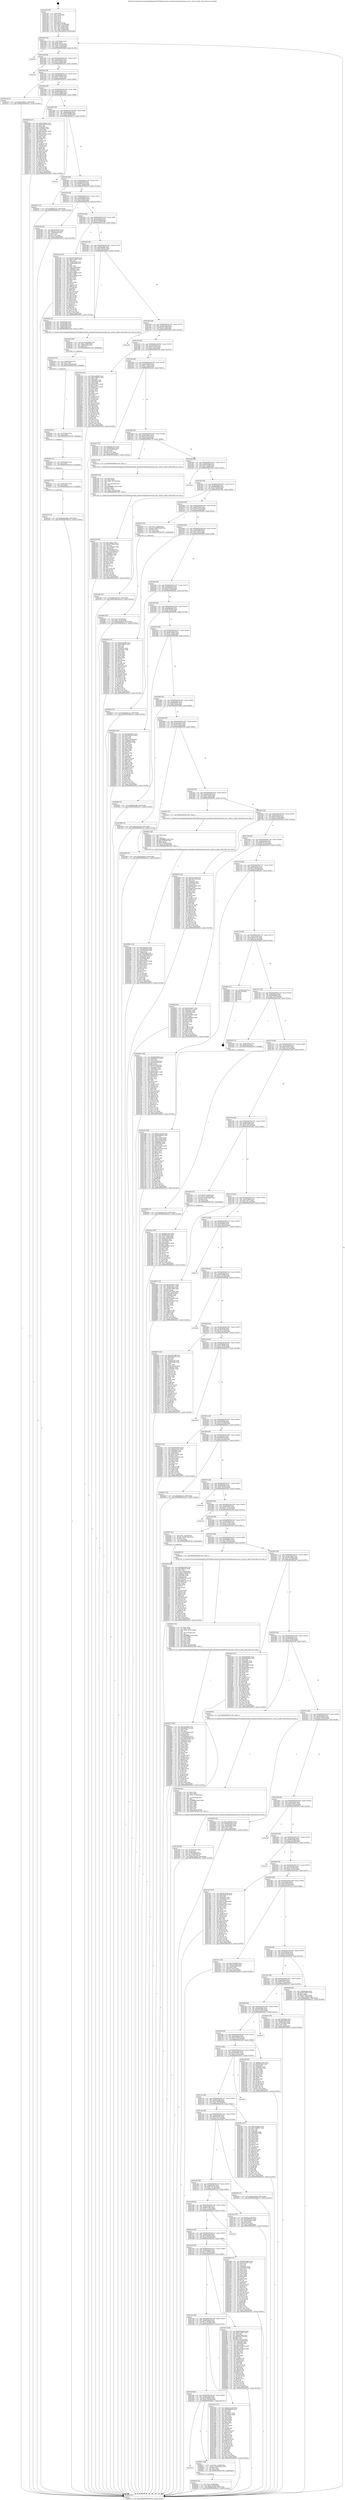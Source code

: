 digraph "0x401430" {
  label = "0x401430 (/mnt/c/Users/mathe/Desktop/tcc/POCII/binaries/extr_linuxdriversblockzramzram_drv.c_write_to_bdev_Final-ollvm.out::main(0))"
  labelloc = "t"
  node[shape=record]

  Entry [label="",width=0.3,height=0.3,shape=circle,fillcolor=black,style=filled]
  "0x401462" [label="{
     0x401462 [32]\l
     | [instrs]\l
     &nbsp;&nbsp;0x401462 \<+6\>: mov -0x9c(%rbp),%eax\l
     &nbsp;&nbsp;0x401468 \<+2\>: mov %eax,%ecx\l
     &nbsp;&nbsp;0x40146a \<+6\>: sub $0x8110e1e6,%ecx\l
     &nbsp;&nbsp;0x401470 \<+6\>: mov %eax,-0xa0(%rbp)\l
     &nbsp;&nbsp;0x401476 \<+6\>: mov %ecx,-0xa4(%rbp)\l
     &nbsp;&nbsp;0x40147c \<+6\>: je 0000000000402bef \<main+0x17bf\>\l
  }"]
  "0x402bef" [label="{
     0x402bef\l
  }", style=dashed]
  "0x401482" [label="{
     0x401482 [28]\l
     | [instrs]\l
     &nbsp;&nbsp;0x401482 \<+5\>: jmp 0000000000401487 \<main+0x57\>\l
     &nbsp;&nbsp;0x401487 \<+6\>: mov -0xa0(%rbp),%eax\l
     &nbsp;&nbsp;0x40148d \<+5\>: sub $0x872dada9,%eax\l
     &nbsp;&nbsp;0x401492 \<+6\>: mov %eax,-0xa8(%rbp)\l
     &nbsp;&nbsp;0x401498 \<+6\>: je 0000000000402c55 \<main+0x1825\>\l
  }"]
  Exit [label="",width=0.3,height=0.3,shape=circle,fillcolor=black,style=filled,peripheries=2]
  "0x402c55" [label="{
     0x402c55\l
  }", style=dashed]
  "0x40149e" [label="{
     0x40149e [28]\l
     | [instrs]\l
     &nbsp;&nbsp;0x40149e \<+5\>: jmp 00000000004014a3 \<main+0x73\>\l
     &nbsp;&nbsp;0x4014a3 \<+6\>: mov -0xa0(%rbp),%eax\l
     &nbsp;&nbsp;0x4014a9 \<+5\>: sub $0x8a77b9e4,%eax\l
     &nbsp;&nbsp;0x4014ae \<+6\>: mov %eax,-0xac(%rbp)\l
     &nbsp;&nbsp;0x4014b4 \<+6\>: je 0000000000402219 \<main+0xde9\>\l
  }"]
  "0x402a76" [label="{
     0x402a76 [15]\l
     | [instrs]\l
     &nbsp;&nbsp;0x402a76 \<+10\>: movl $0x34e3c8bb,-0x9c(%rbp)\l
     &nbsp;&nbsp;0x402a80 \<+5\>: jmp 0000000000402e12 \<main+0x19e2\>\l
  }"]
  "0x402219" [label="{
     0x402219 [15]\l
     | [instrs]\l
     &nbsp;&nbsp;0x402219 \<+10\>: movl $0xccc5fa57,-0x9c(%rbp)\l
     &nbsp;&nbsp;0x402223 \<+5\>: jmp 0000000000402e12 \<main+0x19e2\>\l
  }"]
  "0x4014ba" [label="{
     0x4014ba [28]\l
     | [instrs]\l
     &nbsp;&nbsp;0x4014ba \<+5\>: jmp 00000000004014bf \<main+0x8f\>\l
     &nbsp;&nbsp;0x4014bf \<+6\>: mov -0xa0(%rbp),%eax\l
     &nbsp;&nbsp;0x4014c5 \<+5\>: sub $0x90e5e964,%eax\l
     &nbsp;&nbsp;0x4014ca \<+6\>: mov %eax,-0xb0(%rbp)\l
     &nbsp;&nbsp;0x4014d0 \<+6\>: je 00000000004020eb \<main+0xcbb\>\l
  }"]
  "0x402a67" [label="{
     0x402a67 [15]\l
     | [instrs]\l
     &nbsp;&nbsp;0x402a67 \<+7\>: mov -0x90(%rbp),%rcx\l
     &nbsp;&nbsp;0x402a6e \<+3\>: mov %rcx,%rdi\l
     &nbsp;&nbsp;0x402a71 \<+5\>: call 0000000000401030 \<free@plt\>\l
     | [calls]\l
     &nbsp;&nbsp;0x401030 \{1\} (unknown)\l
  }"]
  "0x4020eb" [label="{
     0x4020eb [147]\l
     | [instrs]\l
     &nbsp;&nbsp;0x4020eb \<+5\>: mov $0x13eff2ec,%eax\l
     &nbsp;&nbsp;0x4020f0 \<+5\>: mov $0xb2aad179,%ecx\l
     &nbsp;&nbsp;0x4020f5 \<+2\>: mov $0x1,%dl\l
     &nbsp;&nbsp;0x4020f7 \<+7\>: mov 0x40505c,%esi\l
     &nbsp;&nbsp;0x4020fe \<+7\>: mov 0x405064,%edi\l
     &nbsp;&nbsp;0x402105 \<+3\>: mov %esi,%r8d\l
     &nbsp;&nbsp;0x402108 \<+7\>: sub $0x1f6a7254,%r8d\l
     &nbsp;&nbsp;0x40210f \<+4\>: sub $0x1,%r8d\l
     &nbsp;&nbsp;0x402113 \<+7\>: add $0x1f6a7254,%r8d\l
     &nbsp;&nbsp;0x40211a \<+4\>: imul %r8d,%esi\l
     &nbsp;&nbsp;0x40211e \<+3\>: and $0x1,%esi\l
     &nbsp;&nbsp;0x402121 \<+3\>: cmp $0x0,%esi\l
     &nbsp;&nbsp;0x402124 \<+4\>: sete %r9b\l
     &nbsp;&nbsp;0x402128 \<+3\>: cmp $0xa,%edi\l
     &nbsp;&nbsp;0x40212b \<+4\>: setl %r10b\l
     &nbsp;&nbsp;0x40212f \<+3\>: mov %r9b,%r11b\l
     &nbsp;&nbsp;0x402132 \<+4\>: xor $0xff,%r11b\l
     &nbsp;&nbsp;0x402136 \<+3\>: mov %r10b,%bl\l
     &nbsp;&nbsp;0x402139 \<+3\>: xor $0xff,%bl\l
     &nbsp;&nbsp;0x40213c \<+3\>: xor $0x0,%dl\l
     &nbsp;&nbsp;0x40213f \<+3\>: mov %r11b,%r14b\l
     &nbsp;&nbsp;0x402142 \<+4\>: and $0x0,%r14b\l
     &nbsp;&nbsp;0x402146 \<+3\>: and %dl,%r9b\l
     &nbsp;&nbsp;0x402149 \<+3\>: mov %bl,%r15b\l
     &nbsp;&nbsp;0x40214c \<+4\>: and $0x0,%r15b\l
     &nbsp;&nbsp;0x402150 \<+3\>: and %dl,%r10b\l
     &nbsp;&nbsp;0x402153 \<+3\>: or %r9b,%r14b\l
     &nbsp;&nbsp;0x402156 \<+3\>: or %r10b,%r15b\l
     &nbsp;&nbsp;0x402159 \<+3\>: xor %r15b,%r14b\l
     &nbsp;&nbsp;0x40215c \<+3\>: or %bl,%r11b\l
     &nbsp;&nbsp;0x40215f \<+4\>: xor $0xff,%r11b\l
     &nbsp;&nbsp;0x402163 \<+3\>: or $0x0,%dl\l
     &nbsp;&nbsp;0x402166 \<+3\>: and %dl,%r11b\l
     &nbsp;&nbsp;0x402169 \<+3\>: or %r11b,%r14b\l
     &nbsp;&nbsp;0x40216c \<+4\>: test $0x1,%r14b\l
     &nbsp;&nbsp;0x402170 \<+3\>: cmovne %ecx,%eax\l
     &nbsp;&nbsp;0x402173 \<+6\>: mov %eax,-0x9c(%rbp)\l
     &nbsp;&nbsp;0x402179 \<+5\>: jmp 0000000000402e12 \<main+0x19e2\>\l
  }"]
  "0x4014d6" [label="{
     0x4014d6 [28]\l
     | [instrs]\l
     &nbsp;&nbsp;0x4014d6 \<+5\>: jmp 00000000004014db \<main+0xab\>\l
     &nbsp;&nbsp;0x4014db \<+6\>: mov -0xa0(%rbp),%eax\l
     &nbsp;&nbsp;0x4014e1 \<+5\>: sub $0x930b0988,%eax\l
     &nbsp;&nbsp;0x4014e6 \<+6\>: mov %eax,-0xb4(%rbp)\l
     &nbsp;&nbsp;0x4014ec \<+6\>: je 0000000000402cc1 \<main+0x1891\>\l
  }"]
  "0x402a5b" [label="{
     0x402a5b [12]\l
     | [instrs]\l
     &nbsp;&nbsp;0x402a5b \<+4\>: mov -0x80(%rbp),%rcx\l
     &nbsp;&nbsp;0x402a5f \<+3\>: mov %rcx,%rdi\l
     &nbsp;&nbsp;0x402a62 \<+5\>: call 0000000000401030 \<free@plt\>\l
     | [calls]\l
     &nbsp;&nbsp;0x401030 \{1\} (unknown)\l
  }"]
  "0x402cc1" [label="{
     0x402cc1\l
  }", style=dashed]
  "0x4014f2" [label="{
     0x4014f2 [28]\l
     | [instrs]\l
     &nbsp;&nbsp;0x4014f2 \<+5\>: jmp 00000000004014f7 \<main+0xc7\>\l
     &nbsp;&nbsp;0x4014f7 \<+6\>: mov -0xa0(%rbp),%eax\l
     &nbsp;&nbsp;0x4014fd \<+5\>: sub $0x9bbcb7c2,%eax\l
     &nbsp;&nbsp;0x401502 \<+6\>: mov %eax,-0xb8(%rbp)\l
     &nbsp;&nbsp;0x401508 \<+6\>: je 0000000000402916 \<main+0x14e6\>\l
  }"]
  "0x402a4f" [label="{
     0x402a4f [12]\l
     | [instrs]\l
     &nbsp;&nbsp;0x402a4f \<+4\>: mov -0x70(%rbp),%rcx\l
     &nbsp;&nbsp;0x402a53 \<+3\>: mov %rcx,%rdi\l
     &nbsp;&nbsp;0x402a56 \<+5\>: call 0000000000401030 \<free@plt\>\l
     | [calls]\l
     &nbsp;&nbsp;0x401030 \{1\} (unknown)\l
  }"]
  "0x402916" [label="{
     0x402916 [15]\l
     | [instrs]\l
     &nbsp;&nbsp;0x402916 \<+10\>: movl $0xf683d723,-0x9c(%rbp)\l
     &nbsp;&nbsp;0x402920 \<+5\>: jmp 0000000000402e12 \<main+0x19e2\>\l
  }"]
  "0x40150e" [label="{
     0x40150e [28]\l
     | [instrs]\l
     &nbsp;&nbsp;0x40150e \<+5\>: jmp 0000000000401513 \<main+0xe3\>\l
     &nbsp;&nbsp;0x401513 \<+6\>: mov -0xa0(%rbp),%eax\l
     &nbsp;&nbsp;0x401519 \<+5\>: sub $0x9e9c8b76,%eax\l
     &nbsp;&nbsp;0x40151e \<+6\>: mov %eax,-0xbc(%rbp)\l
     &nbsp;&nbsp;0x401524 \<+6\>: je 0000000000402788 \<main+0x1358\>\l
  }"]
  "0x402a3d" [label="{
     0x402a3d [18]\l
     | [instrs]\l
     &nbsp;&nbsp;0x402a3d \<+4\>: mov -0x60(%rbp),%rcx\l
     &nbsp;&nbsp;0x402a41 \<+3\>: mov %rcx,%rdi\l
     &nbsp;&nbsp;0x402a44 \<+6\>: mov %eax,-0x1b4(%rbp)\l
     &nbsp;&nbsp;0x402a4a \<+5\>: call 0000000000401030 \<free@plt\>\l
     | [calls]\l
     &nbsp;&nbsp;0x401030 \{1\} (unknown)\l
  }"]
  "0x402788" [label="{
     0x402788 [30]\l
     | [instrs]\l
     &nbsp;&nbsp;0x402788 \<+5\>: mov $0xa92d4451,%eax\l
     &nbsp;&nbsp;0x40278d \<+5\>: mov $0xaccc3a3b,%ecx\l
     &nbsp;&nbsp;0x402792 \<+3\>: mov -0x29(%rbp),%dl\l
     &nbsp;&nbsp;0x402795 \<+3\>: test $0x1,%dl\l
     &nbsp;&nbsp;0x402798 \<+3\>: cmovne %ecx,%eax\l
     &nbsp;&nbsp;0x40279b \<+6\>: mov %eax,-0x9c(%rbp)\l
     &nbsp;&nbsp;0x4027a1 \<+5\>: jmp 0000000000402e12 \<main+0x19e2\>\l
  }"]
  "0x40152a" [label="{
     0x40152a [28]\l
     | [instrs]\l
     &nbsp;&nbsp;0x40152a \<+5\>: jmp 000000000040152f \<main+0xff\>\l
     &nbsp;&nbsp;0x40152f \<+6\>: mov -0xa0(%rbp),%eax\l
     &nbsp;&nbsp;0x401535 \<+5\>: sub $0xa06b4c86,%eax\l
     &nbsp;&nbsp;0x40153a \<+6\>: mov %eax,-0xc0(%rbp)\l
     &nbsp;&nbsp;0x401540 \<+6\>: je 0000000000401e3a \<main+0xa0a\>\l
  }"]
  "0x402a20" [label="{
     0x402a20 [29]\l
     | [instrs]\l
     &nbsp;&nbsp;0x402a20 \<+10\>: movabs $0x4030b6,%rdi\l
     &nbsp;&nbsp;0x402a2a \<+6\>: mov %eax,-0x98(%rbp)\l
     &nbsp;&nbsp;0x402a30 \<+6\>: mov -0x98(%rbp),%esi\l
     &nbsp;&nbsp;0x402a36 \<+2\>: mov $0x0,%al\l
     &nbsp;&nbsp;0x402a38 \<+5\>: call 0000000000401040 \<printf@plt\>\l
     | [calls]\l
     &nbsp;&nbsp;0x401040 \{1\} (unknown)\l
  }"]
  "0x401e3a" [label="{
     0x401e3a [167]\l
     | [instrs]\l
     &nbsp;&nbsp;0x401e3a \<+5\>: mov $0x2071514e,%eax\l
     &nbsp;&nbsp;0x401e3f \<+5\>: mov $0xb1c30587,%ecx\l
     &nbsp;&nbsp;0x401e44 \<+2\>: mov $0x1,%dl\l
     &nbsp;&nbsp;0x401e46 \<+3\>: mov -0x64(%rbp),%esi\l
     &nbsp;&nbsp;0x401e49 \<+3\>: cmp -0x54(%rbp),%esi\l
     &nbsp;&nbsp;0x401e4c \<+4\>: setl %dil\l
     &nbsp;&nbsp;0x401e50 \<+4\>: and $0x1,%dil\l
     &nbsp;&nbsp;0x401e54 \<+4\>: mov %dil,-0x2a(%rbp)\l
     &nbsp;&nbsp;0x401e58 \<+7\>: mov 0x40505c,%esi\l
     &nbsp;&nbsp;0x401e5f \<+8\>: mov 0x405064,%r8d\l
     &nbsp;&nbsp;0x401e67 \<+3\>: mov %esi,%r9d\l
     &nbsp;&nbsp;0x401e6a \<+7\>: add $0x412b6bfe,%r9d\l
     &nbsp;&nbsp;0x401e71 \<+4\>: sub $0x1,%r9d\l
     &nbsp;&nbsp;0x401e75 \<+7\>: sub $0x412b6bfe,%r9d\l
     &nbsp;&nbsp;0x401e7c \<+4\>: imul %r9d,%esi\l
     &nbsp;&nbsp;0x401e80 \<+3\>: and $0x1,%esi\l
     &nbsp;&nbsp;0x401e83 \<+3\>: cmp $0x0,%esi\l
     &nbsp;&nbsp;0x401e86 \<+4\>: sete %dil\l
     &nbsp;&nbsp;0x401e8a \<+4\>: cmp $0xa,%r8d\l
     &nbsp;&nbsp;0x401e8e \<+4\>: setl %r10b\l
     &nbsp;&nbsp;0x401e92 \<+3\>: mov %dil,%r11b\l
     &nbsp;&nbsp;0x401e95 \<+4\>: xor $0xff,%r11b\l
     &nbsp;&nbsp;0x401e99 \<+3\>: mov %r10b,%bl\l
     &nbsp;&nbsp;0x401e9c \<+3\>: xor $0xff,%bl\l
     &nbsp;&nbsp;0x401e9f \<+3\>: xor $0x0,%dl\l
     &nbsp;&nbsp;0x401ea2 \<+3\>: mov %r11b,%r14b\l
     &nbsp;&nbsp;0x401ea5 \<+4\>: and $0x0,%r14b\l
     &nbsp;&nbsp;0x401ea9 \<+3\>: and %dl,%dil\l
     &nbsp;&nbsp;0x401eac \<+3\>: mov %bl,%r15b\l
     &nbsp;&nbsp;0x401eaf \<+4\>: and $0x0,%r15b\l
     &nbsp;&nbsp;0x401eb3 \<+3\>: and %dl,%r10b\l
     &nbsp;&nbsp;0x401eb6 \<+3\>: or %dil,%r14b\l
     &nbsp;&nbsp;0x401eb9 \<+3\>: or %r10b,%r15b\l
     &nbsp;&nbsp;0x401ebc \<+3\>: xor %r15b,%r14b\l
     &nbsp;&nbsp;0x401ebf \<+3\>: or %bl,%r11b\l
     &nbsp;&nbsp;0x401ec2 \<+4\>: xor $0xff,%r11b\l
     &nbsp;&nbsp;0x401ec6 \<+3\>: or $0x0,%dl\l
     &nbsp;&nbsp;0x401ec9 \<+3\>: and %dl,%r11b\l
     &nbsp;&nbsp;0x401ecc \<+3\>: or %r11b,%r14b\l
     &nbsp;&nbsp;0x401ecf \<+4\>: test $0x1,%r14b\l
     &nbsp;&nbsp;0x401ed3 \<+3\>: cmovne %ecx,%eax\l
     &nbsp;&nbsp;0x401ed6 \<+6\>: mov %eax,-0x9c(%rbp)\l
     &nbsp;&nbsp;0x401edc \<+5\>: jmp 0000000000402e12 \<main+0x19e2\>\l
  }"]
  "0x401546" [label="{
     0x401546 [28]\l
     | [instrs]\l
     &nbsp;&nbsp;0x401546 \<+5\>: jmp 000000000040154b \<main+0x11b\>\l
     &nbsp;&nbsp;0x40154b \<+6\>: mov -0xa0(%rbp),%eax\l
     &nbsp;&nbsp;0x401551 \<+5\>: sub $0xa92d4451,%eax\l
     &nbsp;&nbsp;0x401556 \<+6\>: mov %eax,-0xc4(%rbp)\l
     &nbsp;&nbsp;0x40155c \<+6\>: je 0000000000402a05 \<main+0x15d5\>\l
  }"]
  "0x402872" [label="{
     0x402872 [164]\l
     | [instrs]\l
     &nbsp;&nbsp;0x402872 \<+5\>: mov $0x1ac282fb,%ecx\l
     &nbsp;&nbsp;0x402877 \<+5\>: mov $0x9bbcb7c2,%edx\l
     &nbsp;&nbsp;0x40287c \<+3\>: mov $0x1,%r8b\l
     &nbsp;&nbsp;0x40287f \<+2\>: xor %esi,%esi\l
     &nbsp;&nbsp;0x402881 \<+6\>: mov -0x1b0(%rbp),%edi\l
     &nbsp;&nbsp;0x402887 \<+3\>: imul %eax,%edi\l
     &nbsp;&nbsp;0x40288a \<+3\>: movslq %edi,%r9\l
     &nbsp;&nbsp;0x40288d \<+7\>: mov -0x90(%rbp),%r10\l
     &nbsp;&nbsp;0x402894 \<+7\>: movslq -0x94(%rbp),%r11\l
     &nbsp;&nbsp;0x40289b \<+4\>: mov %r9,(%r10,%r11,8)\l
     &nbsp;&nbsp;0x40289f \<+7\>: mov 0x40505c,%eax\l
     &nbsp;&nbsp;0x4028a6 \<+7\>: mov 0x405064,%edi\l
     &nbsp;&nbsp;0x4028ad \<+3\>: sub $0x1,%esi\l
     &nbsp;&nbsp;0x4028b0 \<+2\>: mov %eax,%ebx\l
     &nbsp;&nbsp;0x4028b2 \<+2\>: add %esi,%ebx\l
     &nbsp;&nbsp;0x4028b4 \<+3\>: imul %ebx,%eax\l
     &nbsp;&nbsp;0x4028b7 \<+3\>: and $0x1,%eax\l
     &nbsp;&nbsp;0x4028ba \<+3\>: cmp $0x0,%eax\l
     &nbsp;&nbsp;0x4028bd \<+4\>: sete %r14b\l
     &nbsp;&nbsp;0x4028c1 \<+3\>: cmp $0xa,%edi\l
     &nbsp;&nbsp;0x4028c4 \<+4\>: setl %r15b\l
     &nbsp;&nbsp;0x4028c8 \<+3\>: mov %r14b,%r12b\l
     &nbsp;&nbsp;0x4028cb \<+4\>: xor $0xff,%r12b\l
     &nbsp;&nbsp;0x4028cf \<+3\>: mov %r15b,%r13b\l
     &nbsp;&nbsp;0x4028d2 \<+4\>: xor $0xff,%r13b\l
     &nbsp;&nbsp;0x4028d6 \<+4\>: xor $0x0,%r8b\l
     &nbsp;&nbsp;0x4028da \<+3\>: mov %r12b,%al\l
     &nbsp;&nbsp;0x4028dd \<+2\>: and $0x0,%al\l
     &nbsp;&nbsp;0x4028df \<+3\>: and %r8b,%r14b\l
     &nbsp;&nbsp;0x4028e2 \<+3\>: mov %r13b,%sil\l
     &nbsp;&nbsp;0x4028e5 \<+4\>: and $0x0,%sil\l
     &nbsp;&nbsp;0x4028e9 \<+3\>: and %r8b,%r15b\l
     &nbsp;&nbsp;0x4028ec \<+3\>: or %r14b,%al\l
     &nbsp;&nbsp;0x4028ef \<+3\>: or %r15b,%sil\l
     &nbsp;&nbsp;0x4028f2 \<+3\>: xor %sil,%al\l
     &nbsp;&nbsp;0x4028f5 \<+3\>: or %r13b,%r12b\l
     &nbsp;&nbsp;0x4028f8 \<+4\>: xor $0xff,%r12b\l
     &nbsp;&nbsp;0x4028fc \<+4\>: or $0x0,%r8b\l
     &nbsp;&nbsp;0x402900 \<+3\>: and %r8b,%r12b\l
     &nbsp;&nbsp;0x402903 \<+3\>: or %r12b,%al\l
     &nbsp;&nbsp;0x402906 \<+2\>: test $0x1,%al\l
     &nbsp;&nbsp;0x402908 \<+3\>: cmovne %edx,%ecx\l
     &nbsp;&nbsp;0x40290b \<+6\>: mov %ecx,-0x9c(%rbp)\l
     &nbsp;&nbsp;0x402911 \<+5\>: jmp 0000000000402e12 \<main+0x19e2\>\l
  }"]
  "0x402a05" [label="{
     0x402a05 [27]\l
     | [instrs]\l
     &nbsp;&nbsp;0x402a05 \<+4\>: mov -0x60(%rbp),%rdi\l
     &nbsp;&nbsp;0x402a09 \<+4\>: mov -0x70(%rbp),%rsi\l
     &nbsp;&nbsp;0x402a0d \<+3\>: mov -0x50(%rbp),%edx\l
     &nbsp;&nbsp;0x402a10 \<+4\>: mov -0x80(%rbp),%rcx\l
     &nbsp;&nbsp;0x402a14 \<+7\>: mov -0x90(%rbp),%r8\l
     &nbsp;&nbsp;0x402a1b \<+5\>: call 0000000000401400 \<write_to_bdev\>\l
     | [calls]\l
     &nbsp;&nbsp;0x401400 \{1\} (/mnt/c/Users/mathe/Desktop/tcc/POCII/binaries/extr_linuxdriversblockzramzram_drv.c_write_to_bdev_Final-ollvm.out::write_to_bdev)\l
  }"]
  "0x401562" [label="{
     0x401562 [28]\l
     | [instrs]\l
     &nbsp;&nbsp;0x401562 \<+5\>: jmp 0000000000401567 \<main+0x137\>\l
     &nbsp;&nbsp;0x401567 \<+6\>: mov -0xa0(%rbp),%eax\l
     &nbsp;&nbsp;0x40156d \<+5\>: sub $0xa9cc7ee6,%eax\l
     &nbsp;&nbsp;0x401572 \<+6\>: mov %eax,-0xc8(%rbp)\l
     &nbsp;&nbsp;0x401578 \<+6\>: je 0000000000402a85 \<main+0x1655\>\l
  }"]
  "0x40283e" [label="{
     0x40283e [52]\l
     | [instrs]\l
     &nbsp;&nbsp;0x40283e \<+2\>: xor %ecx,%ecx\l
     &nbsp;&nbsp;0x402840 \<+5\>: mov $0x2,%edx\l
     &nbsp;&nbsp;0x402845 \<+6\>: mov %edx,-0x1ac(%rbp)\l
     &nbsp;&nbsp;0x40284b \<+1\>: cltd\l
     &nbsp;&nbsp;0x40284c \<+6\>: mov -0x1ac(%rbp),%esi\l
     &nbsp;&nbsp;0x402852 \<+2\>: idiv %esi\l
     &nbsp;&nbsp;0x402854 \<+6\>: imul $0xfffffffe,%edx,%edx\l
     &nbsp;&nbsp;0x40285a \<+2\>: mov %ecx,%edi\l
     &nbsp;&nbsp;0x40285c \<+2\>: sub %edx,%edi\l
     &nbsp;&nbsp;0x40285e \<+2\>: mov %ecx,%edx\l
     &nbsp;&nbsp;0x402860 \<+3\>: sub $0x1,%edx\l
     &nbsp;&nbsp;0x402863 \<+2\>: add %edx,%edi\l
     &nbsp;&nbsp;0x402865 \<+2\>: sub %edi,%ecx\l
     &nbsp;&nbsp;0x402867 \<+6\>: mov %ecx,-0x1b0(%rbp)\l
     &nbsp;&nbsp;0x40286d \<+5\>: call 0000000000401160 \<next_i\>\l
     | [calls]\l
     &nbsp;&nbsp;0x401160 \{1\} (/mnt/c/Users/mathe/Desktop/tcc/POCII/binaries/extr_linuxdriversblockzramzram_drv.c_write_to_bdev_Final-ollvm.out::next_i)\l
  }"]
  "0x402a85" [label="{
     0x402a85\l
  }", style=dashed]
  "0x40157e" [label="{
     0x40157e [28]\l
     | [instrs]\l
     &nbsp;&nbsp;0x40157e \<+5\>: jmp 0000000000401583 \<main+0x153\>\l
     &nbsp;&nbsp;0x401583 \<+6\>: mov -0xa0(%rbp),%eax\l
     &nbsp;&nbsp;0x401589 \<+5\>: sub $0xaccc3a3b,%eax\l
     &nbsp;&nbsp;0x40158e \<+6\>: mov %eax,-0xcc(%rbp)\l
     &nbsp;&nbsp;0x401594 \<+6\>: je 00000000004027a6 \<main+0x1376\>\l
  }"]
  "0x402634" [label="{
     0x402634 [32]\l
     | [instrs]\l
     &nbsp;&nbsp;0x402634 \<+7\>: mov %rax,-0x90(%rbp)\l
     &nbsp;&nbsp;0x40263b \<+10\>: movl $0x0,-0x94(%rbp)\l
     &nbsp;&nbsp;0x402645 \<+10\>: movl $0xf45ce30d,-0x9c(%rbp)\l
     &nbsp;&nbsp;0x40264f \<+5\>: jmp 0000000000402e12 \<main+0x19e2\>\l
  }"]
  "0x4027a6" [label="{
     0x4027a6 [147]\l
     | [instrs]\l
     &nbsp;&nbsp;0x4027a6 \<+5\>: mov $0x1ac282fb,%eax\l
     &nbsp;&nbsp;0x4027ab \<+5\>: mov $0x2758bf7a,%ecx\l
     &nbsp;&nbsp;0x4027b0 \<+2\>: mov $0x1,%dl\l
     &nbsp;&nbsp;0x4027b2 \<+7\>: mov 0x40505c,%esi\l
     &nbsp;&nbsp;0x4027b9 \<+7\>: mov 0x405064,%edi\l
     &nbsp;&nbsp;0x4027c0 \<+3\>: mov %esi,%r8d\l
     &nbsp;&nbsp;0x4027c3 \<+7\>: add $0xbd1f371c,%r8d\l
     &nbsp;&nbsp;0x4027ca \<+4\>: sub $0x1,%r8d\l
     &nbsp;&nbsp;0x4027ce \<+7\>: sub $0xbd1f371c,%r8d\l
     &nbsp;&nbsp;0x4027d5 \<+4\>: imul %r8d,%esi\l
     &nbsp;&nbsp;0x4027d9 \<+3\>: and $0x1,%esi\l
     &nbsp;&nbsp;0x4027dc \<+3\>: cmp $0x0,%esi\l
     &nbsp;&nbsp;0x4027df \<+4\>: sete %r9b\l
     &nbsp;&nbsp;0x4027e3 \<+3\>: cmp $0xa,%edi\l
     &nbsp;&nbsp;0x4027e6 \<+4\>: setl %r10b\l
     &nbsp;&nbsp;0x4027ea \<+3\>: mov %r9b,%r11b\l
     &nbsp;&nbsp;0x4027ed \<+4\>: xor $0xff,%r11b\l
     &nbsp;&nbsp;0x4027f1 \<+3\>: mov %r10b,%bl\l
     &nbsp;&nbsp;0x4027f4 \<+3\>: xor $0xff,%bl\l
     &nbsp;&nbsp;0x4027f7 \<+3\>: xor $0x1,%dl\l
     &nbsp;&nbsp;0x4027fa \<+3\>: mov %r11b,%r14b\l
     &nbsp;&nbsp;0x4027fd \<+4\>: and $0xff,%r14b\l
     &nbsp;&nbsp;0x402801 \<+3\>: and %dl,%r9b\l
     &nbsp;&nbsp;0x402804 \<+3\>: mov %bl,%r15b\l
     &nbsp;&nbsp;0x402807 \<+4\>: and $0xff,%r15b\l
     &nbsp;&nbsp;0x40280b \<+3\>: and %dl,%r10b\l
     &nbsp;&nbsp;0x40280e \<+3\>: or %r9b,%r14b\l
     &nbsp;&nbsp;0x402811 \<+3\>: or %r10b,%r15b\l
     &nbsp;&nbsp;0x402814 \<+3\>: xor %r15b,%r14b\l
     &nbsp;&nbsp;0x402817 \<+3\>: or %bl,%r11b\l
     &nbsp;&nbsp;0x40281a \<+4\>: xor $0xff,%r11b\l
     &nbsp;&nbsp;0x40281e \<+3\>: or $0x1,%dl\l
     &nbsp;&nbsp;0x402821 \<+3\>: and %dl,%r11b\l
     &nbsp;&nbsp;0x402824 \<+3\>: or %r11b,%r14b\l
     &nbsp;&nbsp;0x402827 \<+4\>: test $0x1,%r14b\l
     &nbsp;&nbsp;0x40282b \<+3\>: cmovne %ecx,%eax\l
     &nbsp;&nbsp;0x40282e \<+6\>: mov %eax,-0x9c(%rbp)\l
     &nbsp;&nbsp;0x402834 \<+5\>: jmp 0000000000402e12 \<main+0x19e2\>\l
  }"]
  "0x40159a" [label="{
     0x40159a [28]\l
     | [instrs]\l
     &nbsp;&nbsp;0x40159a \<+5\>: jmp 000000000040159f \<main+0x16f\>\l
     &nbsp;&nbsp;0x40159f \<+6\>: mov -0xa0(%rbp),%eax\l
     &nbsp;&nbsp;0x4015a5 \<+5\>: sub $0xb1c30587,%eax\l
     &nbsp;&nbsp;0x4015aa \<+6\>: mov %eax,-0xd0(%rbp)\l
     &nbsp;&nbsp;0x4015b0 \<+6\>: je 0000000000401ee1 \<main+0xab1\>\l
  }"]
  "0x401b12" [label="{
     0x401b12\l
  }", style=dashed]
  "0x401ee1" [label="{
     0x401ee1 [30]\l
     | [instrs]\l
     &nbsp;&nbsp;0x401ee1 \<+5\>: mov $0xbb4c147e,%eax\l
     &nbsp;&nbsp;0x401ee6 \<+5\>: mov $0x3609eeeb,%ecx\l
     &nbsp;&nbsp;0x401eeb \<+3\>: mov -0x2a(%rbp),%dl\l
     &nbsp;&nbsp;0x401eee \<+3\>: test $0x1,%dl\l
     &nbsp;&nbsp;0x401ef1 \<+3\>: cmovne %ecx,%eax\l
     &nbsp;&nbsp;0x401ef4 \<+6\>: mov %eax,-0x9c(%rbp)\l
     &nbsp;&nbsp;0x401efa \<+5\>: jmp 0000000000402e12 \<main+0x19e2\>\l
  }"]
  "0x4015b6" [label="{
     0x4015b6 [28]\l
     | [instrs]\l
     &nbsp;&nbsp;0x4015b6 \<+5\>: jmp 00000000004015bb \<main+0x18b\>\l
     &nbsp;&nbsp;0x4015bb \<+6\>: mov -0xa0(%rbp),%eax\l
     &nbsp;&nbsp;0x4015c1 \<+5\>: sub $0xb2aad179,%eax\l
     &nbsp;&nbsp;0x4015c6 \<+6\>: mov %eax,-0xd4(%rbp)\l
     &nbsp;&nbsp;0x4015cc \<+6\>: je 000000000040217e \<main+0xd4e\>\l
  }"]
  "0x402617" [label="{
     0x402617 [29]\l
     | [instrs]\l
     &nbsp;&nbsp;0x402617 \<+10\>: movl $0x1,-0x88(%rbp)\l
     &nbsp;&nbsp;0x402621 \<+7\>: movslq -0x88(%rbp),%rax\l
     &nbsp;&nbsp;0x402628 \<+4\>: shl $0x3,%rax\l
     &nbsp;&nbsp;0x40262c \<+3\>: mov %rax,%rdi\l
     &nbsp;&nbsp;0x40262f \<+5\>: call 0000000000401050 \<malloc@plt\>\l
     | [calls]\l
     &nbsp;&nbsp;0x401050 \{1\} (unknown)\l
  }"]
  "0x40217e" [label="{
     0x40217e [5]\l
     | [instrs]\l
     &nbsp;&nbsp;0x40217e \<+5\>: call 0000000000401160 \<next_i\>\l
     | [calls]\l
     &nbsp;&nbsp;0x401160 \{1\} (/mnt/c/Users/mathe/Desktop/tcc/POCII/binaries/extr_linuxdriversblockzramzram_drv.c_write_to_bdev_Final-ollvm.out::next_i)\l
  }"]
  "0x4015d2" [label="{
     0x4015d2 [28]\l
     | [instrs]\l
     &nbsp;&nbsp;0x4015d2 \<+5\>: jmp 00000000004015d7 \<main+0x1a7\>\l
     &nbsp;&nbsp;0x4015d7 \<+6\>: mov -0xa0(%rbp),%eax\l
     &nbsp;&nbsp;0x4015dd \<+5\>: sub $0xb719ceb6,%eax\l
     &nbsp;&nbsp;0x4015e2 \<+6\>: mov %eax,-0xd8(%rbp)\l
     &nbsp;&nbsp;0x4015e8 \<+6\>: je 0000000000401b3a \<main+0x70a\>\l
  }"]
  "0x402569" [label="{
     0x402569 [119]\l
     | [instrs]\l
     &nbsp;&nbsp;0x402569 \<+5\>: mov $0x539d1f0a,%ecx\l
     &nbsp;&nbsp;0x40256e \<+5\>: mov $0x64dcf743,%edx\l
     &nbsp;&nbsp;0x402573 \<+6\>: mov -0x1a8(%rbp),%esi\l
     &nbsp;&nbsp;0x402579 \<+3\>: imul %eax,%esi\l
     &nbsp;&nbsp;0x40257c \<+4\>: mov -0x80(%rbp),%rdi\l
     &nbsp;&nbsp;0x402580 \<+7\>: movslq -0x84(%rbp),%r8\l
     &nbsp;&nbsp;0x402587 \<+4\>: mov %esi,(%rdi,%r8,4)\l
     &nbsp;&nbsp;0x40258b \<+7\>: mov 0x40505c,%eax\l
     &nbsp;&nbsp;0x402592 \<+7\>: mov 0x405064,%esi\l
     &nbsp;&nbsp;0x402599 \<+3\>: mov %eax,%r9d\l
     &nbsp;&nbsp;0x40259c \<+7\>: add $0x91033a97,%r9d\l
     &nbsp;&nbsp;0x4025a3 \<+4\>: sub $0x1,%r9d\l
     &nbsp;&nbsp;0x4025a7 \<+7\>: sub $0x91033a97,%r9d\l
     &nbsp;&nbsp;0x4025ae \<+4\>: imul %r9d,%eax\l
     &nbsp;&nbsp;0x4025b2 \<+3\>: and $0x1,%eax\l
     &nbsp;&nbsp;0x4025b5 \<+3\>: cmp $0x0,%eax\l
     &nbsp;&nbsp;0x4025b8 \<+4\>: sete %r10b\l
     &nbsp;&nbsp;0x4025bc \<+3\>: cmp $0xa,%esi\l
     &nbsp;&nbsp;0x4025bf \<+4\>: setl %r11b\l
     &nbsp;&nbsp;0x4025c3 \<+3\>: mov %r10b,%bl\l
     &nbsp;&nbsp;0x4025c6 \<+3\>: and %r11b,%bl\l
     &nbsp;&nbsp;0x4025c9 \<+3\>: xor %r11b,%r10b\l
     &nbsp;&nbsp;0x4025cc \<+3\>: or %r10b,%bl\l
     &nbsp;&nbsp;0x4025cf \<+3\>: test $0x1,%bl\l
     &nbsp;&nbsp;0x4025d2 \<+3\>: cmovne %edx,%ecx\l
     &nbsp;&nbsp;0x4025d5 \<+6\>: mov %ecx,-0x9c(%rbp)\l
     &nbsp;&nbsp;0x4025db \<+5\>: jmp 0000000000402e12 \<main+0x19e2\>\l
  }"]
  "0x401b3a" [label="{
     0x401b3a\l
  }", style=dashed]
  "0x4015ee" [label="{
     0x4015ee [28]\l
     | [instrs]\l
     &nbsp;&nbsp;0x4015ee \<+5\>: jmp 00000000004015f3 \<main+0x1c3\>\l
     &nbsp;&nbsp;0x4015f3 \<+6\>: mov -0xa0(%rbp),%eax\l
     &nbsp;&nbsp;0x4015f9 \<+5\>: sub $0xb8bdd0de,%eax\l
     &nbsp;&nbsp;0x4015fe \<+6\>: mov %eax,-0xdc(%rbp)\l
     &nbsp;&nbsp;0x401604 \<+6\>: je 0000000000401c8b \<main+0x85b\>\l
  }"]
  "0x402541" [label="{
     0x402541 [40]\l
     | [instrs]\l
     &nbsp;&nbsp;0x402541 \<+5\>: mov $0x2,%ecx\l
     &nbsp;&nbsp;0x402546 \<+1\>: cltd\l
     &nbsp;&nbsp;0x402547 \<+2\>: idiv %ecx\l
     &nbsp;&nbsp;0x402549 \<+6\>: imul $0xfffffffe,%edx,%ecx\l
     &nbsp;&nbsp;0x40254f \<+6\>: add $0x1383948e,%ecx\l
     &nbsp;&nbsp;0x402555 \<+3\>: add $0x1,%ecx\l
     &nbsp;&nbsp;0x402558 \<+6\>: sub $0x1383948e,%ecx\l
     &nbsp;&nbsp;0x40255e \<+6\>: mov %ecx,-0x1a8(%rbp)\l
     &nbsp;&nbsp;0x402564 \<+5\>: call 0000000000401160 \<next_i\>\l
     | [calls]\l
     &nbsp;&nbsp;0x401160 \{1\} (/mnt/c/Users/mathe/Desktop/tcc/POCII/binaries/extr_linuxdriversblockzramzram_drv.c_write_to_bdev_Final-ollvm.out::next_i)\l
  }"]
  "0x401c8b" [label="{
     0x401c8b [15]\l
     | [instrs]\l
     &nbsp;&nbsp;0x401c8b \<+10\>: movl $0x675a775c,-0x9c(%rbp)\l
     &nbsp;&nbsp;0x401c95 \<+5\>: jmp 0000000000402e12 \<main+0x19e2\>\l
  }"]
  "0x40160a" [label="{
     0x40160a [28]\l
     | [instrs]\l
     &nbsp;&nbsp;0x40160a \<+5\>: jmp 000000000040160f \<main+0x1df\>\l
     &nbsp;&nbsp;0x40160f \<+6\>: mov -0xa0(%rbp),%eax\l
     &nbsp;&nbsp;0x401615 \<+5\>: sub $0xbb4c147e,%eax\l
     &nbsp;&nbsp;0x40161a \<+6\>: mov %eax,-0xe0(%rbp)\l
     &nbsp;&nbsp;0x401620 \<+6\>: je 000000000040209c \<main+0xc6c\>\l
  }"]
  "0x402408" [label="{
     0x402408 [169]\l
     | [instrs]\l
     &nbsp;&nbsp;0x402408 \<+5\>: mov $0x45b232bb,%ecx\l
     &nbsp;&nbsp;0x40240d \<+5\>: mov $0x1f0bf1ea,%edx\l
     &nbsp;&nbsp;0x402412 \<+3\>: mov $0x1,%sil\l
     &nbsp;&nbsp;0x402415 \<+4\>: mov %rax,-0x80(%rbp)\l
     &nbsp;&nbsp;0x402419 \<+10\>: movl $0x0,-0x84(%rbp)\l
     &nbsp;&nbsp;0x402423 \<+8\>: mov 0x40505c,%r8d\l
     &nbsp;&nbsp;0x40242b \<+8\>: mov 0x405064,%r9d\l
     &nbsp;&nbsp;0x402433 \<+3\>: mov %r8d,%r10d\l
     &nbsp;&nbsp;0x402436 \<+7\>: add $0x268f8745,%r10d\l
     &nbsp;&nbsp;0x40243d \<+4\>: sub $0x1,%r10d\l
     &nbsp;&nbsp;0x402441 \<+7\>: sub $0x268f8745,%r10d\l
     &nbsp;&nbsp;0x402448 \<+4\>: imul %r10d,%r8d\l
     &nbsp;&nbsp;0x40244c \<+4\>: and $0x1,%r8d\l
     &nbsp;&nbsp;0x402450 \<+4\>: cmp $0x0,%r8d\l
     &nbsp;&nbsp;0x402454 \<+4\>: sete %r11b\l
     &nbsp;&nbsp;0x402458 \<+4\>: cmp $0xa,%r9d\l
     &nbsp;&nbsp;0x40245c \<+3\>: setl %bl\l
     &nbsp;&nbsp;0x40245f \<+3\>: mov %r11b,%r14b\l
     &nbsp;&nbsp;0x402462 \<+4\>: xor $0xff,%r14b\l
     &nbsp;&nbsp;0x402466 \<+3\>: mov %bl,%r15b\l
     &nbsp;&nbsp;0x402469 \<+4\>: xor $0xff,%r15b\l
     &nbsp;&nbsp;0x40246d \<+4\>: xor $0x0,%sil\l
     &nbsp;&nbsp;0x402471 \<+3\>: mov %r14b,%r12b\l
     &nbsp;&nbsp;0x402474 \<+4\>: and $0x0,%r12b\l
     &nbsp;&nbsp;0x402478 \<+3\>: and %sil,%r11b\l
     &nbsp;&nbsp;0x40247b \<+3\>: mov %r15b,%r13b\l
     &nbsp;&nbsp;0x40247e \<+4\>: and $0x0,%r13b\l
     &nbsp;&nbsp;0x402482 \<+3\>: and %sil,%bl\l
     &nbsp;&nbsp;0x402485 \<+3\>: or %r11b,%r12b\l
     &nbsp;&nbsp;0x402488 \<+3\>: or %bl,%r13b\l
     &nbsp;&nbsp;0x40248b \<+3\>: xor %r13b,%r12b\l
     &nbsp;&nbsp;0x40248e \<+3\>: or %r15b,%r14b\l
     &nbsp;&nbsp;0x402491 \<+4\>: xor $0xff,%r14b\l
     &nbsp;&nbsp;0x402495 \<+4\>: or $0x0,%sil\l
     &nbsp;&nbsp;0x402499 \<+3\>: and %sil,%r14b\l
     &nbsp;&nbsp;0x40249c \<+3\>: or %r14b,%r12b\l
     &nbsp;&nbsp;0x40249f \<+4\>: test $0x1,%r12b\l
     &nbsp;&nbsp;0x4024a3 \<+3\>: cmovne %edx,%ecx\l
     &nbsp;&nbsp;0x4024a6 \<+6\>: mov %ecx,-0x9c(%rbp)\l
     &nbsp;&nbsp;0x4024ac \<+5\>: jmp 0000000000402e12 \<main+0x19e2\>\l
  }"]
  "0x40209c" [label="{
     0x40209c [23]\l
     | [instrs]\l
     &nbsp;&nbsp;0x40209c \<+7\>: movl $0x1,-0x68(%rbp)\l
     &nbsp;&nbsp;0x4020a3 \<+4\>: movslq -0x68(%rbp),%rax\l
     &nbsp;&nbsp;0x4020a7 \<+4\>: shl $0x2,%rax\l
     &nbsp;&nbsp;0x4020ab \<+3\>: mov %rax,%rdi\l
     &nbsp;&nbsp;0x4020ae \<+5\>: call 0000000000401050 \<malloc@plt\>\l
     | [calls]\l
     &nbsp;&nbsp;0x401050 \{1\} (unknown)\l
  }"]
  "0x401626" [label="{
     0x401626 [28]\l
     | [instrs]\l
     &nbsp;&nbsp;0x401626 \<+5\>: jmp 000000000040162b \<main+0x1fb\>\l
     &nbsp;&nbsp;0x40162b \<+6\>: mov -0xa0(%rbp),%eax\l
     &nbsp;&nbsp;0x401631 \<+5\>: sub $0xccc5fa57,%eax\l
     &nbsp;&nbsp;0x401636 \<+6\>: mov %eax,-0xe4(%rbp)\l
     &nbsp;&nbsp;0x40163c \<+6\>: je 0000000000402228 \<main+0xdf8\>\l
  }"]
  "0x4021af" [label="{
     0x4021af [106]\l
     | [instrs]\l
     &nbsp;&nbsp;0x4021af \<+5\>: mov $0x13eff2ec,%ecx\l
     &nbsp;&nbsp;0x4021b4 \<+5\>: mov $0x8a77b9e4,%edx\l
     &nbsp;&nbsp;0x4021b9 \<+2\>: xor %esi,%esi\l
     &nbsp;&nbsp;0x4021bb \<+6\>: mov -0x1a4(%rbp),%edi\l
     &nbsp;&nbsp;0x4021c1 \<+3\>: imul %eax,%edi\l
     &nbsp;&nbsp;0x4021c4 \<+4\>: mov -0x70(%rbp),%r8\l
     &nbsp;&nbsp;0x4021c8 \<+4\>: movslq -0x74(%rbp),%r9\l
     &nbsp;&nbsp;0x4021cc \<+4\>: mov %edi,(%r8,%r9,4)\l
     &nbsp;&nbsp;0x4021d0 \<+7\>: mov 0x40505c,%eax\l
     &nbsp;&nbsp;0x4021d7 \<+7\>: mov 0x405064,%edi\l
     &nbsp;&nbsp;0x4021de \<+3\>: sub $0x1,%esi\l
     &nbsp;&nbsp;0x4021e1 \<+3\>: mov %eax,%r10d\l
     &nbsp;&nbsp;0x4021e4 \<+3\>: add %esi,%r10d\l
     &nbsp;&nbsp;0x4021e7 \<+4\>: imul %r10d,%eax\l
     &nbsp;&nbsp;0x4021eb \<+3\>: and $0x1,%eax\l
     &nbsp;&nbsp;0x4021ee \<+3\>: cmp $0x0,%eax\l
     &nbsp;&nbsp;0x4021f1 \<+4\>: sete %r11b\l
     &nbsp;&nbsp;0x4021f5 \<+3\>: cmp $0xa,%edi\l
     &nbsp;&nbsp;0x4021f8 \<+3\>: setl %bl\l
     &nbsp;&nbsp;0x4021fb \<+3\>: mov %r11b,%r14b\l
     &nbsp;&nbsp;0x4021fe \<+3\>: and %bl,%r14b\l
     &nbsp;&nbsp;0x402201 \<+3\>: xor %bl,%r11b\l
     &nbsp;&nbsp;0x402204 \<+3\>: or %r11b,%r14b\l
     &nbsp;&nbsp;0x402207 \<+4\>: test $0x1,%r14b\l
     &nbsp;&nbsp;0x40220b \<+3\>: cmovne %edx,%ecx\l
     &nbsp;&nbsp;0x40220e \<+6\>: mov %ecx,-0x9c(%rbp)\l
     &nbsp;&nbsp;0x402214 \<+5\>: jmp 0000000000402e12 \<main+0x19e2\>\l
  }"]
  "0x402228" [label="{
     0x402228 [137]\l
     | [instrs]\l
     &nbsp;&nbsp;0x402228 \<+5\>: mov $0x930b0988,%eax\l
     &nbsp;&nbsp;0x40222d \<+5\>: mov $0xfa349a4e,%ecx\l
     &nbsp;&nbsp;0x402232 \<+2\>: mov $0x1,%dl\l
     &nbsp;&nbsp;0x402234 \<+2\>: xor %esi,%esi\l
     &nbsp;&nbsp;0x402236 \<+7\>: mov 0x40505c,%edi\l
     &nbsp;&nbsp;0x40223d \<+8\>: mov 0x405064,%r8d\l
     &nbsp;&nbsp;0x402245 \<+3\>: sub $0x1,%esi\l
     &nbsp;&nbsp;0x402248 \<+3\>: mov %edi,%r9d\l
     &nbsp;&nbsp;0x40224b \<+3\>: add %esi,%r9d\l
     &nbsp;&nbsp;0x40224e \<+4\>: imul %r9d,%edi\l
     &nbsp;&nbsp;0x402252 \<+3\>: and $0x1,%edi\l
     &nbsp;&nbsp;0x402255 \<+3\>: cmp $0x0,%edi\l
     &nbsp;&nbsp;0x402258 \<+4\>: sete %r10b\l
     &nbsp;&nbsp;0x40225c \<+4\>: cmp $0xa,%r8d\l
     &nbsp;&nbsp;0x402260 \<+4\>: setl %r11b\l
     &nbsp;&nbsp;0x402264 \<+3\>: mov %r10b,%bl\l
     &nbsp;&nbsp;0x402267 \<+3\>: xor $0xff,%bl\l
     &nbsp;&nbsp;0x40226a \<+3\>: mov %r11b,%r14b\l
     &nbsp;&nbsp;0x40226d \<+4\>: xor $0xff,%r14b\l
     &nbsp;&nbsp;0x402271 \<+3\>: xor $0x1,%dl\l
     &nbsp;&nbsp;0x402274 \<+3\>: mov %bl,%r15b\l
     &nbsp;&nbsp;0x402277 \<+4\>: and $0xff,%r15b\l
     &nbsp;&nbsp;0x40227b \<+3\>: and %dl,%r10b\l
     &nbsp;&nbsp;0x40227e \<+3\>: mov %r14b,%r12b\l
     &nbsp;&nbsp;0x402281 \<+4\>: and $0xff,%r12b\l
     &nbsp;&nbsp;0x402285 \<+3\>: and %dl,%r11b\l
     &nbsp;&nbsp;0x402288 \<+3\>: or %r10b,%r15b\l
     &nbsp;&nbsp;0x40228b \<+3\>: or %r11b,%r12b\l
     &nbsp;&nbsp;0x40228e \<+3\>: xor %r12b,%r15b\l
     &nbsp;&nbsp;0x402291 \<+3\>: or %r14b,%bl\l
     &nbsp;&nbsp;0x402294 \<+3\>: xor $0xff,%bl\l
     &nbsp;&nbsp;0x402297 \<+3\>: or $0x1,%dl\l
     &nbsp;&nbsp;0x40229a \<+2\>: and %dl,%bl\l
     &nbsp;&nbsp;0x40229c \<+3\>: or %bl,%r15b\l
     &nbsp;&nbsp;0x40229f \<+4\>: test $0x1,%r15b\l
     &nbsp;&nbsp;0x4022a3 \<+3\>: cmovne %ecx,%eax\l
     &nbsp;&nbsp;0x4022a6 \<+6\>: mov %eax,-0x9c(%rbp)\l
     &nbsp;&nbsp;0x4022ac \<+5\>: jmp 0000000000402e12 \<main+0x19e2\>\l
  }"]
  "0x401642" [label="{
     0x401642 [28]\l
     | [instrs]\l
     &nbsp;&nbsp;0x401642 \<+5\>: jmp 0000000000401647 \<main+0x217\>\l
     &nbsp;&nbsp;0x401647 \<+6\>: mov -0xa0(%rbp),%eax\l
     &nbsp;&nbsp;0x40164d \<+5\>: sub $0xce8b372e,%eax\l
     &nbsp;&nbsp;0x401652 \<+6\>: mov %eax,-0xe8(%rbp)\l
     &nbsp;&nbsp;0x401658 \<+6\>: je 0000000000402bcb \<main+0x179b\>\l
  }"]
  "0x402183" [label="{
     0x402183 [44]\l
     | [instrs]\l
     &nbsp;&nbsp;0x402183 \<+2\>: xor %ecx,%ecx\l
     &nbsp;&nbsp;0x402185 \<+5\>: mov $0x2,%edx\l
     &nbsp;&nbsp;0x40218a \<+6\>: mov %edx,-0x1a0(%rbp)\l
     &nbsp;&nbsp;0x402190 \<+1\>: cltd\l
     &nbsp;&nbsp;0x402191 \<+6\>: mov -0x1a0(%rbp),%esi\l
     &nbsp;&nbsp;0x402197 \<+2\>: idiv %esi\l
     &nbsp;&nbsp;0x402199 \<+6\>: imul $0xfffffffe,%edx,%edx\l
     &nbsp;&nbsp;0x40219f \<+3\>: sub $0x1,%ecx\l
     &nbsp;&nbsp;0x4021a2 \<+2\>: sub %ecx,%edx\l
     &nbsp;&nbsp;0x4021a4 \<+6\>: mov %edx,-0x1a4(%rbp)\l
     &nbsp;&nbsp;0x4021aa \<+5\>: call 0000000000401160 \<next_i\>\l
     | [calls]\l
     &nbsp;&nbsp;0x401160 \{1\} (/mnt/c/Users/mathe/Desktop/tcc/POCII/binaries/extr_linuxdriversblockzramzram_drv.c_write_to_bdev_Final-ollvm.out::next_i)\l
  }"]
  "0x402bcb" [label="{
     0x402bcb [15]\l
     | [instrs]\l
     &nbsp;&nbsp;0x402bcb \<+10\>: movl $0xfae61c31,-0x9c(%rbp)\l
     &nbsp;&nbsp;0x402bd5 \<+5\>: jmp 0000000000402e12 \<main+0x19e2\>\l
  }"]
  "0x40165e" [label="{
     0x40165e [28]\l
     | [instrs]\l
     &nbsp;&nbsp;0x40165e \<+5\>: jmp 0000000000401663 \<main+0x233\>\l
     &nbsp;&nbsp;0x401663 \<+6\>: mov -0xa0(%rbp),%eax\l
     &nbsp;&nbsp;0x401669 \<+5\>: sub $0xdb99c682,%eax\l
     &nbsp;&nbsp;0x40166e \<+6\>: mov %eax,-0xec(%rbp)\l
     &nbsp;&nbsp;0x401674 \<+6\>: je 0000000000402b3b \<main+0x170b\>\l
  }"]
  "0x4020b3" [label="{
     0x4020b3 [26]\l
     | [instrs]\l
     &nbsp;&nbsp;0x4020b3 \<+4\>: mov %rax,-0x70(%rbp)\l
     &nbsp;&nbsp;0x4020b7 \<+7\>: movl $0x0,-0x74(%rbp)\l
     &nbsp;&nbsp;0x4020be \<+10\>: movl $0x3bc89a24,-0x9c(%rbp)\l
     &nbsp;&nbsp;0x4020c8 \<+5\>: jmp 0000000000402e12 \<main+0x19e2\>\l
  }"]
  "0x402b3b" [label="{
     0x402b3b [144]\l
     | [instrs]\l
     &nbsp;&nbsp;0x402b3b \<+5\>: mov $0x5d03f927,%eax\l
     &nbsp;&nbsp;0x402b40 \<+5\>: mov $0xce8b372e,%ecx\l
     &nbsp;&nbsp;0x402b45 \<+2\>: mov $0x1,%dl\l
     &nbsp;&nbsp;0x402b47 \<+2\>: xor %esi,%esi\l
     &nbsp;&nbsp;0x402b49 \<+7\>: movl $0x0,-0x38(%rbp)\l
     &nbsp;&nbsp;0x402b50 \<+7\>: mov 0x40505c,%edi\l
     &nbsp;&nbsp;0x402b57 \<+8\>: mov 0x405064,%r8d\l
     &nbsp;&nbsp;0x402b5f \<+3\>: sub $0x1,%esi\l
     &nbsp;&nbsp;0x402b62 \<+3\>: mov %edi,%r9d\l
     &nbsp;&nbsp;0x402b65 \<+3\>: add %esi,%r9d\l
     &nbsp;&nbsp;0x402b68 \<+4\>: imul %r9d,%edi\l
     &nbsp;&nbsp;0x402b6c \<+3\>: and $0x1,%edi\l
     &nbsp;&nbsp;0x402b6f \<+3\>: cmp $0x0,%edi\l
     &nbsp;&nbsp;0x402b72 \<+4\>: sete %r10b\l
     &nbsp;&nbsp;0x402b76 \<+4\>: cmp $0xa,%r8d\l
     &nbsp;&nbsp;0x402b7a \<+4\>: setl %r11b\l
     &nbsp;&nbsp;0x402b7e \<+3\>: mov %r10b,%bl\l
     &nbsp;&nbsp;0x402b81 \<+3\>: xor $0xff,%bl\l
     &nbsp;&nbsp;0x402b84 \<+3\>: mov %r11b,%r14b\l
     &nbsp;&nbsp;0x402b87 \<+4\>: xor $0xff,%r14b\l
     &nbsp;&nbsp;0x402b8b \<+3\>: xor $0x1,%dl\l
     &nbsp;&nbsp;0x402b8e \<+3\>: mov %bl,%r15b\l
     &nbsp;&nbsp;0x402b91 \<+4\>: and $0xff,%r15b\l
     &nbsp;&nbsp;0x402b95 \<+3\>: and %dl,%r10b\l
     &nbsp;&nbsp;0x402b98 \<+3\>: mov %r14b,%r12b\l
     &nbsp;&nbsp;0x402b9b \<+4\>: and $0xff,%r12b\l
     &nbsp;&nbsp;0x402b9f \<+3\>: and %dl,%r11b\l
     &nbsp;&nbsp;0x402ba2 \<+3\>: or %r10b,%r15b\l
     &nbsp;&nbsp;0x402ba5 \<+3\>: or %r11b,%r12b\l
     &nbsp;&nbsp;0x402ba8 \<+3\>: xor %r12b,%r15b\l
     &nbsp;&nbsp;0x402bab \<+3\>: or %r14b,%bl\l
     &nbsp;&nbsp;0x402bae \<+3\>: xor $0xff,%bl\l
     &nbsp;&nbsp;0x402bb1 \<+3\>: or $0x1,%dl\l
     &nbsp;&nbsp;0x402bb4 \<+2\>: and %dl,%bl\l
     &nbsp;&nbsp;0x402bb6 \<+3\>: or %bl,%r15b\l
     &nbsp;&nbsp;0x402bb9 \<+4\>: test $0x1,%r15b\l
     &nbsp;&nbsp;0x402bbd \<+3\>: cmovne %ecx,%eax\l
     &nbsp;&nbsp;0x402bc0 \<+6\>: mov %eax,-0x9c(%rbp)\l
     &nbsp;&nbsp;0x402bc6 \<+5\>: jmp 0000000000402e12 \<main+0x19e2\>\l
  }"]
  "0x40167a" [label="{
     0x40167a [28]\l
     | [instrs]\l
     &nbsp;&nbsp;0x40167a \<+5\>: jmp 000000000040167f \<main+0x24f\>\l
     &nbsp;&nbsp;0x40167f \<+6\>: mov -0xa0(%rbp),%eax\l
     &nbsp;&nbsp;0x401685 \<+5\>: sub $0xde14427c,%eax\l
     &nbsp;&nbsp;0x40168a \<+6\>: mov %eax,-0xf0(%rbp)\l
     &nbsp;&nbsp;0x401690 \<+6\>: je 00000000004029f6 \<main+0x15c6\>\l
  }"]
  "0x401f38" [label="{
     0x401f38 [36]\l
     | [instrs]\l
     &nbsp;&nbsp;0x401f38 \<+6\>: mov -0x19c(%rbp),%ecx\l
     &nbsp;&nbsp;0x401f3e \<+3\>: imul %eax,%ecx\l
     &nbsp;&nbsp;0x401f41 \<+4\>: mov -0x60(%rbp),%r8\l
     &nbsp;&nbsp;0x401f45 \<+4\>: movslq -0x64(%rbp),%r9\l
     &nbsp;&nbsp;0x401f49 \<+4\>: mov %ecx,(%r8,%r9,4)\l
     &nbsp;&nbsp;0x401f4d \<+10\>: movl $0x6140eef2,-0x9c(%rbp)\l
     &nbsp;&nbsp;0x401f57 \<+5\>: jmp 0000000000402e12 \<main+0x19e2\>\l
  }"]
  "0x4029f6" [label="{
     0x4029f6 [15]\l
     | [instrs]\l
     &nbsp;&nbsp;0x4029f6 \<+10\>: movl $0xf45ce30d,-0x9c(%rbp)\l
     &nbsp;&nbsp;0x402a00 \<+5\>: jmp 0000000000402e12 \<main+0x19e2\>\l
  }"]
  "0x401696" [label="{
     0x401696 [28]\l
     | [instrs]\l
     &nbsp;&nbsp;0x401696 \<+5\>: jmp 000000000040169b \<main+0x26b\>\l
     &nbsp;&nbsp;0x40169b \<+6\>: mov -0xa0(%rbp),%eax\l
     &nbsp;&nbsp;0x4016a1 \<+5\>: sub $0xdfd05f37,%eax\l
     &nbsp;&nbsp;0x4016a6 \<+6\>: mov %eax,-0xf4(%rbp)\l
     &nbsp;&nbsp;0x4016ac \<+6\>: je 0000000000401d98 \<main+0x968\>\l
  }"]
  "0x401f04" [label="{
     0x401f04 [52]\l
     | [instrs]\l
     &nbsp;&nbsp;0x401f04 \<+2\>: xor %ecx,%ecx\l
     &nbsp;&nbsp;0x401f06 \<+5\>: mov $0x2,%edx\l
     &nbsp;&nbsp;0x401f0b \<+6\>: mov %edx,-0x198(%rbp)\l
     &nbsp;&nbsp;0x401f11 \<+1\>: cltd\l
     &nbsp;&nbsp;0x401f12 \<+6\>: mov -0x198(%rbp),%esi\l
     &nbsp;&nbsp;0x401f18 \<+2\>: idiv %esi\l
     &nbsp;&nbsp;0x401f1a \<+6\>: imul $0xfffffffe,%edx,%edx\l
     &nbsp;&nbsp;0x401f20 \<+2\>: mov %ecx,%edi\l
     &nbsp;&nbsp;0x401f22 \<+2\>: sub %edx,%edi\l
     &nbsp;&nbsp;0x401f24 \<+2\>: mov %ecx,%edx\l
     &nbsp;&nbsp;0x401f26 \<+3\>: sub $0x1,%edx\l
     &nbsp;&nbsp;0x401f29 \<+2\>: add %edx,%edi\l
     &nbsp;&nbsp;0x401f2b \<+2\>: sub %edi,%ecx\l
     &nbsp;&nbsp;0x401f2d \<+6\>: mov %ecx,-0x19c(%rbp)\l
     &nbsp;&nbsp;0x401f33 \<+5\>: call 0000000000401160 \<next_i\>\l
     | [calls]\l
     &nbsp;&nbsp;0x401160 \{1\} (/mnt/c/Users/mathe/Desktop/tcc/POCII/binaries/extr_linuxdriversblockzramzram_drv.c_write_to_bdev_Final-ollvm.out::next_i)\l
  }"]
  "0x401d98" [label="{
     0x401d98 [15]\l
     | [instrs]\l
     &nbsp;&nbsp;0x401d98 \<+10\>: movl $0x4a32153f,-0x9c(%rbp)\l
     &nbsp;&nbsp;0x401da2 \<+5\>: jmp 0000000000402e12 \<main+0x19e2\>\l
  }"]
  "0x4016b2" [label="{
     0x4016b2 [28]\l
     | [instrs]\l
     &nbsp;&nbsp;0x4016b2 \<+5\>: jmp 00000000004016b7 \<main+0x287\>\l
     &nbsp;&nbsp;0x4016b7 \<+6\>: mov -0xa0(%rbp),%eax\l
     &nbsp;&nbsp;0x4016bd \<+5\>: sub $0xef6415c1,%eax\l
     &nbsp;&nbsp;0x4016c2 \<+6\>: mov %eax,-0xf8(%rbp)\l
     &nbsp;&nbsp;0x4016c8 \<+6\>: je 0000000000402359 \<main+0xf29\>\l
  }"]
  "0x401d2c" [label="{
     0x401d2c [108]\l
     | [instrs]\l
     &nbsp;&nbsp;0x401d2c \<+5\>: mov $0x6b27c363,%ecx\l
     &nbsp;&nbsp;0x401d31 \<+5\>: mov $0xdfd05f37,%edx\l
     &nbsp;&nbsp;0x401d36 \<+4\>: mov %rax,-0x60(%rbp)\l
     &nbsp;&nbsp;0x401d3a \<+7\>: movl $0x0,-0x64(%rbp)\l
     &nbsp;&nbsp;0x401d41 \<+7\>: mov 0x40505c,%esi\l
     &nbsp;&nbsp;0x401d48 \<+8\>: mov 0x405064,%r8d\l
     &nbsp;&nbsp;0x401d50 \<+3\>: mov %esi,%r9d\l
     &nbsp;&nbsp;0x401d53 \<+7\>: add $0xea6689a3,%r9d\l
     &nbsp;&nbsp;0x401d5a \<+4\>: sub $0x1,%r9d\l
     &nbsp;&nbsp;0x401d5e \<+7\>: sub $0xea6689a3,%r9d\l
     &nbsp;&nbsp;0x401d65 \<+4\>: imul %r9d,%esi\l
     &nbsp;&nbsp;0x401d69 \<+3\>: and $0x1,%esi\l
     &nbsp;&nbsp;0x401d6c \<+3\>: cmp $0x0,%esi\l
     &nbsp;&nbsp;0x401d6f \<+4\>: sete %r10b\l
     &nbsp;&nbsp;0x401d73 \<+4\>: cmp $0xa,%r8d\l
     &nbsp;&nbsp;0x401d77 \<+4\>: setl %r11b\l
     &nbsp;&nbsp;0x401d7b \<+3\>: mov %r10b,%bl\l
     &nbsp;&nbsp;0x401d7e \<+3\>: and %r11b,%bl\l
     &nbsp;&nbsp;0x401d81 \<+3\>: xor %r11b,%r10b\l
     &nbsp;&nbsp;0x401d84 \<+3\>: or %r10b,%bl\l
     &nbsp;&nbsp;0x401d87 \<+3\>: test $0x1,%bl\l
     &nbsp;&nbsp;0x401d8a \<+3\>: cmovne %edx,%ecx\l
     &nbsp;&nbsp;0x401d8d \<+6\>: mov %ecx,-0x9c(%rbp)\l
     &nbsp;&nbsp;0x401d93 \<+5\>: jmp 0000000000402e12 \<main+0x19e2\>\l
  }"]
  "0x402359" [label="{
     0x402359 [15]\l
     | [instrs]\l
     &nbsp;&nbsp;0x402359 \<+10\>: movl $0x3bc89a24,-0x9c(%rbp)\l
     &nbsp;&nbsp;0x402363 \<+5\>: jmp 0000000000402e12 \<main+0x19e2\>\l
  }"]
  "0x4016ce" [label="{
     0x4016ce [28]\l
     | [instrs]\l
     &nbsp;&nbsp;0x4016ce \<+5\>: jmp 00000000004016d3 \<main+0x2a3\>\l
     &nbsp;&nbsp;0x4016d3 \<+6\>: mov -0xa0(%rbp),%eax\l
     &nbsp;&nbsp;0x4016d9 \<+5\>: sub $0xefe1bcd3,%eax\l
     &nbsp;&nbsp;0x4016de \<+6\>: mov %eax,-0xfc(%rbp)\l
     &nbsp;&nbsp;0x4016e4 \<+6\>: je 000000000040253c \<main+0x110c\>\l
  }"]
  "0x401beb" [label="{
     0x401beb [160]\l
     | [instrs]\l
     &nbsp;&nbsp;0x401beb \<+5\>: mov $0x8110e1e6,%ecx\l
     &nbsp;&nbsp;0x401bf0 \<+5\>: mov $0xb8bdd0de,%edx\l
     &nbsp;&nbsp;0x401bf5 \<+3\>: mov $0x1,%sil\l
     &nbsp;&nbsp;0x401bf8 \<+3\>: mov %eax,-0x4c(%rbp)\l
     &nbsp;&nbsp;0x401bfb \<+3\>: mov -0x4c(%rbp),%eax\l
     &nbsp;&nbsp;0x401bfe \<+3\>: mov %eax,-0x30(%rbp)\l
     &nbsp;&nbsp;0x401c01 \<+7\>: mov 0x40505c,%eax\l
     &nbsp;&nbsp;0x401c08 \<+8\>: mov 0x405064,%r8d\l
     &nbsp;&nbsp;0x401c10 \<+3\>: mov %eax,%r9d\l
     &nbsp;&nbsp;0x401c13 \<+7\>: sub $0xc3070cb5,%r9d\l
     &nbsp;&nbsp;0x401c1a \<+4\>: sub $0x1,%r9d\l
     &nbsp;&nbsp;0x401c1e \<+7\>: add $0xc3070cb5,%r9d\l
     &nbsp;&nbsp;0x401c25 \<+4\>: imul %r9d,%eax\l
     &nbsp;&nbsp;0x401c29 \<+3\>: and $0x1,%eax\l
     &nbsp;&nbsp;0x401c2c \<+3\>: cmp $0x0,%eax\l
     &nbsp;&nbsp;0x401c2f \<+4\>: sete %r10b\l
     &nbsp;&nbsp;0x401c33 \<+4\>: cmp $0xa,%r8d\l
     &nbsp;&nbsp;0x401c37 \<+4\>: setl %r11b\l
     &nbsp;&nbsp;0x401c3b \<+3\>: mov %r10b,%bl\l
     &nbsp;&nbsp;0x401c3e \<+3\>: xor $0xff,%bl\l
     &nbsp;&nbsp;0x401c41 \<+3\>: mov %r11b,%r14b\l
     &nbsp;&nbsp;0x401c44 \<+4\>: xor $0xff,%r14b\l
     &nbsp;&nbsp;0x401c48 \<+4\>: xor $0x1,%sil\l
     &nbsp;&nbsp;0x401c4c \<+3\>: mov %bl,%r15b\l
     &nbsp;&nbsp;0x401c4f \<+4\>: and $0xff,%r15b\l
     &nbsp;&nbsp;0x401c53 \<+3\>: and %sil,%r10b\l
     &nbsp;&nbsp;0x401c56 \<+3\>: mov %r14b,%r12b\l
     &nbsp;&nbsp;0x401c59 \<+4\>: and $0xff,%r12b\l
     &nbsp;&nbsp;0x401c5d \<+3\>: and %sil,%r11b\l
     &nbsp;&nbsp;0x401c60 \<+3\>: or %r10b,%r15b\l
     &nbsp;&nbsp;0x401c63 \<+3\>: or %r11b,%r12b\l
     &nbsp;&nbsp;0x401c66 \<+3\>: xor %r12b,%r15b\l
     &nbsp;&nbsp;0x401c69 \<+3\>: or %r14b,%bl\l
     &nbsp;&nbsp;0x401c6c \<+3\>: xor $0xff,%bl\l
     &nbsp;&nbsp;0x401c6f \<+4\>: or $0x1,%sil\l
     &nbsp;&nbsp;0x401c73 \<+3\>: and %sil,%bl\l
     &nbsp;&nbsp;0x401c76 \<+3\>: or %bl,%r15b\l
     &nbsp;&nbsp;0x401c79 \<+4\>: test $0x1,%r15b\l
     &nbsp;&nbsp;0x401c7d \<+3\>: cmovne %edx,%ecx\l
     &nbsp;&nbsp;0x401c80 \<+6\>: mov %ecx,-0x9c(%rbp)\l
     &nbsp;&nbsp;0x401c86 \<+5\>: jmp 0000000000402e12 \<main+0x19e2\>\l
  }"]
  "0x40253c" [label="{
     0x40253c [5]\l
     | [instrs]\l
     &nbsp;&nbsp;0x40253c \<+5\>: call 0000000000401160 \<next_i\>\l
     | [calls]\l
     &nbsp;&nbsp;0x401160 \{1\} (/mnt/c/Users/mathe/Desktop/tcc/POCII/binaries/extr_linuxdriversblockzramzram_drv.c_write_to_bdev_Final-ollvm.out::next_i)\l
  }"]
  "0x4016ea" [label="{
     0x4016ea [28]\l
     | [instrs]\l
     &nbsp;&nbsp;0x4016ea \<+5\>: jmp 00000000004016ef \<main+0x2bf\>\l
     &nbsp;&nbsp;0x4016ef \<+6\>: mov -0xa0(%rbp),%eax\l
     &nbsp;&nbsp;0x4016f5 \<+5\>: sub $0xf45ce30d,%eax\l
     &nbsp;&nbsp;0x4016fa \<+6\>: mov %eax,-0x100(%rbp)\l
     &nbsp;&nbsp;0x401700 \<+6\>: je 0000000000402654 \<main+0x1224\>\l
  }"]
  "0x401af6" [label="{
     0x401af6 [28]\l
     | [instrs]\l
     &nbsp;&nbsp;0x401af6 \<+5\>: jmp 0000000000401afb \<main+0x6cb\>\l
     &nbsp;&nbsp;0x401afb \<+6\>: mov -0xa0(%rbp),%eax\l
     &nbsp;&nbsp;0x401b01 \<+5\>: sub $0x7da60b43,%eax\l
     &nbsp;&nbsp;0x401b06 \<+6\>: mov %eax,-0x194(%rbp)\l
     &nbsp;&nbsp;0x401b0c \<+6\>: je 0000000000402617 \<main+0x11e7\>\l
  }"]
  "0x402654" [label="{
     0x402654 [147]\l
     | [instrs]\l
     &nbsp;&nbsp;0x402654 \<+5\>: mov $0x1670169f,%eax\l
     &nbsp;&nbsp;0x402659 \<+5\>: mov $0x16fc1792,%ecx\l
     &nbsp;&nbsp;0x40265e \<+2\>: mov $0x1,%dl\l
     &nbsp;&nbsp;0x402660 \<+7\>: mov 0x40505c,%esi\l
     &nbsp;&nbsp;0x402667 \<+7\>: mov 0x405064,%edi\l
     &nbsp;&nbsp;0x40266e \<+3\>: mov %esi,%r8d\l
     &nbsp;&nbsp;0x402671 \<+7\>: add $0xbb5c2e3b,%r8d\l
     &nbsp;&nbsp;0x402678 \<+4\>: sub $0x1,%r8d\l
     &nbsp;&nbsp;0x40267c \<+7\>: sub $0xbb5c2e3b,%r8d\l
     &nbsp;&nbsp;0x402683 \<+4\>: imul %r8d,%esi\l
     &nbsp;&nbsp;0x402687 \<+3\>: and $0x1,%esi\l
     &nbsp;&nbsp;0x40268a \<+3\>: cmp $0x0,%esi\l
     &nbsp;&nbsp;0x40268d \<+4\>: sete %r9b\l
     &nbsp;&nbsp;0x402691 \<+3\>: cmp $0xa,%edi\l
     &nbsp;&nbsp;0x402694 \<+4\>: setl %r10b\l
     &nbsp;&nbsp;0x402698 \<+3\>: mov %r9b,%r11b\l
     &nbsp;&nbsp;0x40269b \<+4\>: xor $0xff,%r11b\l
     &nbsp;&nbsp;0x40269f \<+3\>: mov %r10b,%bl\l
     &nbsp;&nbsp;0x4026a2 \<+3\>: xor $0xff,%bl\l
     &nbsp;&nbsp;0x4026a5 \<+3\>: xor $0x0,%dl\l
     &nbsp;&nbsp;0x4026a8 \<+3\>: mov %r11b,%r14b\l
     &nbsp;&nbsp;0x4026ab \<+4\>: and $0x0,%r14b\l
     &nbsp;&nbsp;0x4026af \<+3\>: and %dl,%r9b\l
     &nbsp;&nbsp;0x4026b2 \<+3\>: mov %bl,%r15b\l
     &nbsp;&nbsp;0x4026b5 \<+4\>: and $0x0,%r15b\l
     &nbsp;&nbsp;0x4026b9 \<+3\>: and %dl,%r10b\l
     &nbsp;&nbsp;0x4026bc \<+3\>: or %r9b,%r14b\l
     &nbsp;&nbsp;0x4026bf \<+3\>: or %r10b,%r15b\l
     &nbsp;&nbsp;0x4026c2 \<+3\>: xor %r15b,%r14b\l
     &nbsp;&nbsp;0x4026c5 \<+3\>: or %bl,%r11b\l
     &nbsp;&nbsp;0x4026c8 \<+4\>: xor $0xff,%r11b\l
     &nbsp;&nbsp;0x4026cc \<+3\>: or $0x0,%dl\l
     &nbsp;&nbsp;0x4026cf \<+3\>: and %dl,%r11b\l
     &nbsp;&nbsp;0x4026d2 \<+3\>: or %r11b,%r14b\l
     &nbsp;&nbsp;0x4026d5 \<+4\>: test $0x1,%r14b\l
     &nbsp;&nbsp;0x4026d9 \<+3\>: cmovne %ecx,%eax\l
     &nbsp;&nbsp;0x4026dc \<+6\>: mov %eax,-0x9c(%rbp)\l
     &nbsp;&nbsp;0x4026e2 \<+5\>: jmp 0000000000402e12 \<main+0x19e2\>\l
  }"]
  "0x401706" [label="{
     0x401706 [28]\l
     | [instrs]\l
     &nbsp;&nbsp;0x401706 \<+5\>: jmp 000000000040170b \<main+0x2db\>\l
     &nbsp;&nbsp;0x40170b \<+6\>: mov -0xa0(%rbp),%eax\l
     &nbsp;&nbsp;0x401711 \<+5\>: sub $0xf683d723,%eax\l
     &nbsp;&nbsp;0x401716 \<+6\>: mov %eax,-0x104(%rbp)\l
     &nbsp;&nbsp;0x40171c \<+6\>: je 0000000000402925 \<main+0x14f5\>\l
  }"]
  "0x401b55" [label="{
     0x401b55 [137]\l
     | [instrs]\l
     &nbsp;&nbsp;0x401b55 \<+5\>: mov $0x8110e1e6,%eax\l
     &nbsp;&nbsp;0x401b5a \<+5\>: mov $0xfd5f894b,%ecx\l
     &nbsp;&nbsp;0x401b5f \<+2\>: mov $0x1,%dl\l
     &nbsp;&nbsp;0x401b61 \<+2\>: xor %esi,%esi\l
     &nbsp;&nbsp;0x401b63 \<+7\>: mov 0x40505c,%edi\l
     &nbsp;&nbsp;0x401b6a \<+8\>: mov 0x405064,%r8d\l
     &nbsp;&nbsp;0x401b72 \<+3\>: sub $0x1,%esi\l
     &nbsp;&nbsp;0x401b75 \<+3\>: mov %edi,%r9d\l
     &nbsp;&nbsp;0x401b78 \<+3\>: add %esi,%r9d\l
     &nbsp;&nbsp;0x401b7b \<+4\>: imul %r9d,%edi\l
     &nbsp;&nbsp;0x401b7f \<+3\>: and $0x1,%edi\l
     &nbsp;&nbsp;0x401b82 \<+3\>: cmp $0x0,%edi\l
     &nbsp;&nbsp;0x401b85 \<+4\>: sete %r10b\l
     &nbsp;&nbsp;0x401b89 \<+4\>: cmp $0xa,%r8d\l
     &nbsp;&nbsp;0x401b8d \<+4\>: setl %r11b\l
     &nbsp;&nbsp;0x401b91 \<+3\>: mov %r10b,%bl\l
     &nbsp;&nbsp;0x401b94 \<+3\>: xor $0xff,%bl\l
     &nbsp;&nbsp;0x401b97 \<+3\>: mov %r11b,%r14b\l
     &nbsp;&nbsp;0x401b9a \<+4\>: xor $0xff,%r14b\l
     &nbsp;&nbsp;0x401b9e \<+3\>: xor $0x1,%dl\l
     &nbsp;&nbsp;0x401ba1 \<+3\>: mov %bl,%r15b\l
     &nbsp;&nbsp;0x401ba4 \<+4\>: and $0xff,%r15b\l
     &nbsp;&nbsp;0x401ba8 \<+3\>: and %dl,%r10b\l
     &nbsp;&nbsp;0x401bab \<+3\>: mov %r14b,%r12b\l
     &nbsp;&nbsp;0x401bae \<+4\>: and $0xff,%r12b\l
     &nbsp;&nbsp;0x401bb2 \<+3\>: and %dl,%r11b\l
     &nbsp;&nbsp;0x401bb5 \<+3\>: or %r10b,%r15b\l
     &nbsp;&nbsp;0x401bb8 \<+3\>: or %r11b,%r12b\l
     &nbsp;&nbsp;0x401bbb \<+3\>: xor %r12b,%r15b\l
     &nbsp;&nbsp;0x401bbe \<+3\>: or %r14b,%bl\l
     &nbsp;&nbsp;0x401bc1 \<+3\>: xor $0xff,%bl\l
     &nbsp;&nbsp;0x401bc4 \<+3\>: or $0x1,%dl\l
     &nbsp;&nbsp;0x401bc7 \<+2\>: and %dl,%bl\l
     &nbsp;&nbsp;0x401bc9 \<+3\>: or %bl,%r15b\l
     &nbsp;&nbsp;0x401bcc \<+4\>: test $0x1,%r15b\l
     &nbsp;&nbsp;0x401bd0 \<+3\>: cmovne %ecx,%eax\l
     &nbsp;&nbsp;0x401bd3 \<+6\>: mov %eax,-0x9c(%rbp)\l
     &nbsp;&nbsp;0x401bd9 \<+5\>: jmp 0000000000402e12 \<main+0x19e2\>\l
  }"]
  "0x402925" [label="{
     0x402925 [91]\l
     | [instrs]\l
     &nbsp;&nbsp;0x402925 \<+5\>: mov $0x43e62ce7,%eax\l
     &nbsp;&nbsp;0x40292a \<+5\>: mov $0xe1ce07c,%ecx\l
     &nbsp;&nbsp;0x40292f \<+7\>: mov 0x40505c,%edx\l
     &nbsp;&nbsp;0x402936 \<+7\>: mov 0x405064,%esi\l
     &nbsp;&nbsp;0x40293d \<+2\>: mov %edx,%edi\l
     &nbsp;&nbsp;0x40293f \<+6\>: add $0x20859649,%edi\l
     &nbsp;&nbsp;0x402945 \<+3\>: sub $0x1,%edi\l
     &nbsp;&nbsp;0x402948 \<+6\>: sub $0x20859649,%edi\l
     &nbsp;&nbsp;0x40294e \<+3\>: imul %edi,%edx\l
     &nbsp;&nbsp;0x402951 \<+3\>: and $0x1,%edx\l
     &nbsp;&nbsp;0x402954 \<+3\>: cmp $0x0,%edx\l
     &nbsp;&nbsp;0x402957 \<+4\>: sete %r8b\l
     &nbsp;&nbsp;0x40295b \<+3\>: cmp $0xa,%esi\l
     &nbsp;&nbsp;0x40295e \<+4\>: setl %r9b\l
     &nbsp;&nbsp;0x402962 \<+3\>: mov %r8b,%r10b\l
     &nbsp;&nbsp;0x402965 \<+3\>: and %r9b,%r10b\l
     &nbsp;&nbsp;0x402968 \<+3\>: xor %r9b,%r8b\l
     &nbsp;&nbsp;0x40296b \<+3\>: or %r8b,%r10b\l
     &nbsp;&nbsp;0x40296e \<+4\>: test $0x1,%r10b\l
     &nbsp;&nbsp;0x402972 \<+3\>: cmovne %ecx,%eax\l
     &nbsp;&nbsp;0x402975 \<+6\>: mov %eax,-0x9c(%rbp)\l
     &nbsp;&nbsp;0x40297b \<+5\>: jmp 0000000000402e12 \<main+0x19e2\>\l
  }"]
  "0x401722" [label="{
     0x401722 [28]\l
     | [instrs]\l
     &nbsp;&nbsp;0x401722 \<+5\>: jmp 0000000000401727 \<main+0x2f7\>\l
     &nbsp;&nbsp;0x401727 \<+6\>: mov -0xa0(%rbp),%eax\l
     &nbsp;&nbsp;0x40172d \<+5\>: sub $0xfa349a4e,%eax\l
     &nbsp;&nbsp;0x401732 \<+6\>: mov %eax,-0x108(%rbp)\l
     &nbsp;&nbsp;0x401738 \<+6\>: je 00000000004022b1 \<main+0xe81\>\l
  }"]
  "0x401ada" [label="{
     0x401ada [28]\l
     | [instrs]\l
     &nbsp;&nbsp;0x401ada \<+5\>: jmp 0000000000401adf \<main+0x6af\>\l
     &nbsp;&nbsp;0x401adf \<+6\>: mov -0xa0(%rbp),%eax\l
     &nbsp;&nbsp;0x401ae5 \<+5\>: sub $0x77edebb5,%eax\l
     &nbsp;&nbsp;0x401aea \<+6\>: mov %eax,-0x190(%rbp)\l
     &nbsp;&nbsp;0x401af0 \<+6\>: je 0000000000401b55 \<main+0x725\>\l
  }"]
  "0x4022b1" [label="{
     0x4022b1 [168]\l
     | [instrs]\l
     &nbsp;&nbsp;0x4022b1 \<+5\>: mov $0x930b0988,%eax\l
     &nbsp;&nbsp;0x4022b6 \<+5\>: mov $0xef6415c1,%ecx\l
     &nbsp;&nbsp;0x4022bb \<+2\>: mov $0x1,%dl\l
     &nbsp;&nbsp;0x4022bd \<+3\>: mov -0x74(%rbp),%esi\l
     &nbsp;&nbsp;0x4022c0 \<+6\>: sub $0x4fecf1d6,%esi\l
     &nbsp;&nbsp;0x4022c6 \<+3\>: add $0x1,%esi\l
     &nbsp;&nbsp;0x4022c9 \<+6\>: add $0x4fecf1d6,%esi\l
     &nbsp;&nbsp;0x4022cf \<+3\>: mov %esi,-0x74(%rbp)\l
     &nbsp;&nbsp;0x4022d2 \<+7\>: mov 0x40505c,%esi\l
     &nbsp;&nbsp;0x4022d9 \<+7\>: mov 0x405064,%edi\l
     &nbsp;&nbsp;0x4022e0 \<+3\>: mov %esi,%r8d\l
     &nbsp;&nbsp;0x4022e3 \<+7\>: add $0xd60af3c4,%r8d\l
     &nbsp;&nbsp;0x4022ea \<+4\>: sub $0x1,%r8d\l
     &nbsp;&nbsp;0x4022ee \<+7\>: sub $0xd60af3c4,%r8d\l
     &nbsp;&nbsp;0x4022f5 \<+4\>: imul %r8d,%esi\l
     &nbsp;&nbsp;0x4022f9 \<+3\>: and $0x1,%esi\l
     &nbsp;&nbsp;0x4022fc \<+3\>: cmp $0x0,%esi\l
     &nbsp;&nbsp;0x4022ff \<+4\>: sete %r9b\l
     &nbsp;&nbsp;0x402303 \<+3\>: cmp $0xa,%edi\l
     &nbsp;&nbsp;0x402306 \<+4\>: setl %r10b\l
     &nbsp;&nbsp;0x40230a \<+3\>: mov %r9b,%r11b\l
     &nbsp;&nbsp;0x40230d \<+4\>: xor $0xff,%r11b\l
     &nbsp;&nbsp;0x402311 \<+3\>: mov %r10b,%bl\l
     &nbsp;&nbsp;0x402314 \<+3\>: xor $0xff,%bl\l
     &nbsp;&nbsp;0x402317 \<+3\>: xor $0x1,%dl\l
     &nbsp;&nbsp;0x40231a \<+3\>: mov %r11b,%r14b\l
     &nbsp;&nbsp;0x40231d \<+4\>: and $0xff,%r14b\l
     &nbsp;&nbsp;0x402321 \<+3\>: and %dl,%r9b\l
     &nbsp;&nbsp;0x402324 \<+3\>: mov %bl,%r15b\l
     &nbsp;&nbsp;0x402327 \<+4\>: and $0xff,%r15b\l
     &nbsp;&nbsp;0x40232b \<+3\>: and %dl,%r10b\l
     &nbsp;&nbsp;0x40232e \<+3\>: or %r9b,%r14b\l
     &nbsp;&nbsp;0x402331 \<+3\>: or %r10b,%r15b\l
     &nbsp;&nbsp;0x402334 \<+3\>: xor %r15b,%r14b\l
     &nbsp;&nbsp;0x402337 \<+3\>: or %bl,%r11b\l
     &nbsp;&nbsp;0x40233a \<+4\>: xor $0xff,%r11b\l
     &nbsp;&nbsp;0x40233e \<+3\>: or $0x1,%dl\l
     &nbsp;&nbsp;0x402341 \<+3\>: and %dl,%r11b\l
     &nbsp;&nbsp;0x402344 \<+3\>: or %r11b,%r14b\l
     &nbsp;&nbsp;0x402347 \<+4\>: test $0x1,%r14b\l
     &nbsp;&nbsp;0x40234b \<+3\>: cmovne %ecx,%eax\l
     &nbsp;&nbsp;0x40234e \<+6\>: mov %eax,-0x9c(%rbp)\l
     &nbsp;&nbsp;0x402354 \<+5\>: jmp 0000000000402e12 \<main+0x19e2\>\l
  }"]
  "0x40173e" [label="{
     0x40173e [28]\l
     | [instrs]\l
     &nbsp;&nbsp;0x40173e \<+5\>: jmp 0000000000401743 \<main+0x313\>\l
     &nbsp;&nbsp;0x401743 \<+6\>: mov -0xa0(%rbp),%eax\l
     &nbsp;&nbsp;0x401749 \<+5\>: sub $0xfae61c31,%eax\l
     &nbsp;&nbsp;0x40174e \<+6\>: mov %eax,-0x10c(%rbp)\l
     &nbsp;&nbsp;0x401754 \<+6\>: je 0000000000402bda \<main+0x17aa\>\l
  }"]
  "0x401fe5" [label="{
     0x401fe5 [168]\l
     | [instrs]\l
     &nbsp;&nbsp;0x401fe5 \<+5\>: mov $0x872dada9,%eax\l
     &nbsp;&nbsp;0x401fea \<+5\>: mov $0x22303b1,%ecx\l
     &nbsp;&nbsp;0x401fef \<+2\>: mov $0x1,%dl\l
     &nbsp;&nbsp;0x401ff1 \<+3\>: mov -0x64(%rbp),%esi\l
     &nbsp;&nbsp;0x401ff4 \<+6\>: sub $0x93a611c0,%esi\l
     &nbsp;&nbsp;0x401ffa \<+3\>: add $0x1,%esi\l
     &nbsp;&nbsp;0x401ffd \<+6\>: add $0x93a611c0,%esi\l
     &nbsp;&nbsp;0x402003 \<+3\>: mov %esi,-0x64(%rbp)\l
     &nbsp;&nbsp;0x402006 \<+7\>: mov 0x40505c,%esi\l
     &nbsp;&nbsp;0x40200d \<+7\>: mov 0x405064,%edi\l
     &nbsp;&nbsp;0x402014 \<+3\>: mov %esi,%r8d\l
     &nbsp;&nbsp;0x402017 \<+7\>: add $0x37916639,%r8d\l
     &nbsp;&nbsp;0x40201e \<+4\>: sub $0x1,%r8d\l
     &nbsp;&nbsp;0x402022 \<+7\>: sub $0x37916639,%r8d\l
     &nbsp;&nbsp;0x402029 \<+4\>: imul %r8d,%esi\l
     &nbsp;&nbsp;0x40202d \<+3\>: and $0x1,%esi\l
     &nbsp;&nbsp;0x402030 \<+3\>: cmp $0x0,%esi\l
     &nbsp;&nbsp;0x402033 \<+4\>: sete %r9b\l
     &nbsp;&nbsp;0x402037 \<+3\>: cmp $0xa,%edi\l
     &nbsp;&nbsp;0x40203a \<+4\>: setl %r10b\l
     &nbsp;&nbsp;0x40203e \<+3\>: mov %r9b,%r11b\l
     &nbsp;&nbsp;0x402041 \<+4\>: xor $0xff,%r11b\l
     &nbsp;&nbsp;0x402045 \<+3\>: mov %r10b,%bl\l
     &nbsp;&nbsp;0x402048 \<+3\>: xor $0xff,%bl\l
     &nbsp;&nbsp;0x40204b \<+3\>: xor $0x1,%dl\l
     &nbsp;&nbsp;0x40204e \<+3\>: mov %r11b,%r14b\l
     &nbsp;&nbsp;0x402051 \<+4\>: and $0xff,%r14b\l
     &nbsp;&nbsp;0x402055 \<+3\>: and %dl,%r9b\l
     &nbsp;&nbsp;0x402058 \<+3\>: mov %bl,%r15b\l
     &nbsp;&nbsp;0x40205b \<+4\>: and $0xff,%r15b\l
     &nbsp;&nbsp;0x40205f \<+3\>: and %dl,%r10b\l
     &nbsp;&nbsp;0x402062 \<+3\>: or %r9b,%r14b\l
     &nbsp;&nbsp;0x402065 \<+3\>: or %r10b,%r15b\l
     &nbsp;&nbsp;0x402068 \<+3\>: xor %r15b,%r14b\l
     &nbsp;&nbsp;0x40206b \<+3\>: or %bl,%r11b\l
     &nbsp;&nbsp;0x40206e \<+4\>: xor $0xff,%r11b\l
     &nbsp;&nbsp;0x402072 \<+3\>: or $0x1,%dl\l
     &nbsp;&nbsp;0x402075 \<+3\>: and %dl,%r11b\l
     &nbsp;&nbsp;0x402078 \<+3\>: or %r11b,%r14b\l
     &nbsp;&nbsp;0x40207b \<+4\>: test $0x1,%r14b\l
     &nbsp;&nbsp;0x40207f \<+3\>: cmovne %ecx,%eax\l
     &nbsp;&nbsp;0x402082 \<+6\>: mov %eax,-0x9c(%rbp)\l
     &nbsp;&nbsp;0x402088 \<+5\>: jmp 0000000000402e12 \<main+0x19e2\>\l
  }"]
  "0x402bda" [label="{
     0x402bda [21]\l
     | [instrs]\l
     &nbsp;&nbsp;0x402bda \<+3\>: mov -0x38(%rbp),%eax\l
     &nbsp;&nbsp;0x402bdd \<+7\>: add $0x1a8,%rsp\l
     &nbsp;&nbsp;0x402be4 \<+1\>: pop %rbx\l
     &nbsp;&nbsp;0x402be5 \<+2\>: pop %r12\l
     &nbsp;&nbsp;0x402be7 \<+2\>: pop %r13\l
     &nbsp;&nbsp;0x402be9 \<+2\>: pop %r14\l
     &nbsp;&nbsp;0x402beb \<+2\>: pop %r15\l
     &nbsp;&nbsp;0x402bed \<+1\>: pop %rbp\l
     &nbsp;&nbsp;0x402bee \<+1\>: ret\l
  }"]
  "0x40175a" [label="{
     0x40175a [28]\l
     | [instrs]\l
     &nbsp;&nbsp;0x40175a \<+5\>: jmp 000000000040175f \<main+0x32f\>\l
     &nbsp;&nbsp;0x40175f \<+6\>: mov -0xa0(%rbp),%eax\l
     &nbsp;&nbsp;0x401765 \<+5\>: sub $0xfd5f894b,%eax\l
     &nbsp;&nbsp;0x40176a \<+6\>: mov %eax,-0x110(%rbp)\l
     &nbsp;&nbsp;0x401770 \<+6\>: je 0000000000401bde \<main+0x7ae\>\l
  }"]
  "0x401abe" [label="{
     0x401abe [28]\l
     | [instrs]\l
     &nbsp;&nbsp;0x401abe \<+5\>: jmp 0000000000401ac3 \<main+0x693\>\l
     &nbsp;&nbsp;0x401ac3 \<+6\>: mov -0xa0(%rbp),%eax\l
     &nbsp;&nbsp;0x401ac9 \<+5\>: sub $0x77b36851,%eax\l
     &nbsp;&nbsp;0x401ace \<+6\>: mov %eax,-0x18c(%rbp)\l
     &nbsp;&nbsp;0x401ad4 \<+6\>: je 0000000000401fe5 \<main+0xbb5\>\l
  }"]
  "0x401bde" [label="{
     0x401bde [13]\l
     | [instrs]\l
     &nbsp;&nbsp;0x401bde \<+4\>: mov -0x48(%rbp),%rax\l
     &nbsp;&nbsp;0x401be2 \<+4\>: mov 0x8(%rax),%rdi\l
     &nbsp;&nbsp;0x401be6 \<+5\>: call 0000000000401060 \<atoi@plt\>\l
     | [calls]\l
     &nbsp;&nbsp;0x401060 \{1\} (unknown)\l
  }"]
  "0x401776" [label="{
     0x401776 [28]\l
     | [instrs]\l
     &nbsp;&nbsp;0x401776 \<+5\>: jmp 000000000040177b \<main+0x34b\>\l
     &nbsp;&nbsp;0x40177b \<+6\>: mov -0xa0(%rbp),%eax\l
     &nbsp;&nbsp;0x401781 \<+5\>: sub $0x22303b1,%eax\l
     &nbsp;&nbsp;0x401786 \<+6\>: mov %eax,-0x114(%rbp)\l
     &nbsp;&nbsp;0x40178c \<+6\>: je 000000000040208d \<main+0xc5d\>\l
  }"]
  "0x402368" [label="{
     0x402368 [137]\l
     | [instrs]\l
     &nbsp;&nbsp;0x402368 \<+5\>: mov $0x45b232bb,%eax\l
     &nbsp;&nbsp;0x40236d \<+5\>: mov $0x25e13f07,%ecx\l
     &nbsp;&nbsp;0x402372 \<+2\>: mov $0x1,%dl\l
     &nbsp;&nbsp;0x402374 \<+2\>: xor %esi,%esi\l
     &nbsp;&nbsp;0x402376 \<+7\>: mov 0x40505c,%edi\l
     &nbsp;&nbsp;0x40237d \<+8\>: mov 0x405064,%r8d\l
     &nbsp;&nbsp;0x402385 \<+3\>: sub $0x1,%esi\l
     &nbsp;&nbsp;0x402388 \<+3\>: mov %edi,%r9d\l
     &nbsp;&nbsp;0x40238b \<+3\>: add %esi,%r9d\l
     &nbsp;&nbsp;0x40238e \<+4\>: imul %r9d,%edi\l
     &nbsp;&nbsp;0x402392 \<+3\>: and $0x1,%edi\l
     &nbsp;&nbsp;0x402395 \<+3\>: cmp $0x0,%edi\l
     &nbsp;&nbsp;0x402398 \<+4\>: sete %r10b\l
     &nbsp;&nbsp;0x40239c \<+4\>: cmp $0xa,%r8d\l
     &nbsp;&nbsp;0x4023a0 \<+4\>: setl %r11b\l
     &nbsp;&nbsp;0x4023a4 \<+3\>: mov %r10b,%bl\l
     &nbsp;&nbsp;0x4023a7 \<+3\>: xor $0xff,%bl\l
     &nbsp;&nbsp;0x4023aa \<+3\>: mov %r11b,%r14b\l
     &nbsp;&nbsp;0x4023ad \<+4\>: xor $0xff,%r14b\l
     &nbsp;&nbsp;0x4023b1 \<+3\>: xor $0x0,%dl\l
     &nbsp;&nbsp;0x4023b4 \<+3\>: mov %bl,%r15b\l
     &nbsp;&nbsp;0x4023b7 \<+4\>: and $0x0,%r15b\l
     &nbsp;&nbsp;0x4023bb \<+3\>: and %dl,%r10b\l
     &nbsp;&nbsp;0x4023be \<+3\>: mov %r14b,%r12b\l
     &nbsp;&nbsp;0x4023c1 \<+4\>: and $0x0,%r12b\l
     &nbsp;&nbsp;0x4023c5 \<+3\>: and %dl,%r11b\l
     &nbsp;&nbsp;0x4023c8 \<+3\>: or %r10b,%r15b\l
     &nbsp;&nbsp;0x4023cb \<+3\>: or %r11b,%r12b\l
     &nbsp;&nbsp;0x4023ce \<+3\>: xor %r12b,%r15b\l
     &nbsp;&nbsp;0x4023d1 \<+3\>: or %r14b,%bl\l
     &nbsp;&nbsp;0x4023d4 \<+3\>: xor $0xff,%bl\l
     &nbsp;&nbsp;0x4023d7 \<+3\>: or $0x0,%dl\l
     &nbsp;&nbsp;0x4023da \<+2\>: and %dl,%bl\l
     &nbsp;&nbsp;0x4023dc \<+3\>: or %bl,%r15b\l
     &nbsp;&nbsp;0x4023df \<+4\>: test $0x1,%r15b\l
     &nbsp;&nbsp;0x4023e3 \<+3\>: cmovne %ecx,%eax\l
     &nbsp;&nbsp;0x4023e6 \<+6\>: mov %eax,-0x9c(%rbp)\l
     &nbsp;&nbsp;0x4023ec \<+5\>: jmp 0000000000402e12 \<main+0x19e2\>\l
  }"]
  "0x40208d" [label="{
     0x40208d [15]\l
     | [instrs]\l
     &nbsp;&nbsp;0x40208d \<+10\>: movl $0x4a32153f,-0x9c(%rbp)\l
     &nbsp;&nbsp;0x402097 \<+5\>: jmp 0000000000402e12 \<main+0x19e2\>\l
  }"]
  "0x401792" [label="{
     0x401792 [28]\l
     | [instrs]\l
     &nbsp;&nbsp;0x401792 \<+5\>: jmp 0000000000401797 \<main+0x367\>\l
     &nbsp;&nbsp;0x401797 \<+6\>: mov -0xa0(%rbp),%eax\l
     &nbsp;&nbsp;0x40179d \<+5\>: sub $0xdf33d40,%eax\l
     &nbsp;&nbsp;0x4017a2 \<+6\>: mov %eax,-0x118(%rbp)\l
     &nbsp;&nbsp;0x4017a8 \<+6\>: je 0000000000401d0e \<main+0x8de\>\l
  }"]
  "0x401aa2" [label="{
     0x401aa2 [28]\l
     | [instrs]\l
     &nbsp;&nbsp;0x401aa2 \<+5\>: jmp 0000000000401aa7 \<main+0x677\>\l
     &nbsp;&nbsp;0x401aa7 \<+6\>: mov -0xa0(%rbp),%eax\l
     &nbsp;&nbsp;0x401aad \<+5\>: sub $0x702be293,%eax\l
     &nbsp;&nbsp;0x401ab2 \<+6\>: mov %eax,-0x188(%rbp)\l
     &nbsp;&nbsp;0x401ab8 \<+6\>: je 0000000000402368 \<main+0xf38\>\l
  }"]
  "0x401d0e" [label="{
     0x401d0e [30]\l
     | [instrs]\l
     &nbsp;&nbsp;0x401d0e \<+7\>: movl $0x64,-0x50(%rbp)\l
     &nbsp;&nbsp;0x401d15 \<+7\>: movl $0x1,-0x54(%rbp)\l
     &nbsp;&nbsp;0x401d1c \<+4\>: movslq -0x54(%rbp),%rax\l
     &nbsp;&nbsp;0x401d20 \<+4\>: shl $0x2,%rax\l
     &nbsp;&nbsp;0x401d24 \<+3\>: mov %rax,%rdi\l
     &nbsp;&nbsp;0x401d27 \<+5\>: call 0000000000401050 \<malloc@plt\>\l
     | [calls]\l
     &nbsp;&nbsp;0x401050 \{1\} (unknown)\l
  }"]
  "0x4017ae" [label="{
     0x4017ae [28]\l
     | [instrs]\l
     &nbsp;&nbsp;0x4017ae \<+5\>: jmp 00000000004017b3 \<main+0x383\>\l
     &nbsp;&nbsp;0x4017b3 \<+6\>: mov -0xa0(%rbp),%eax\l
     &nbsp;&nbsp;0x4017b9 \<+5\>: sub $0xe1ce07c,%eax\l
     &nbsp;&nbsp;0x4017be \<+6\>: mov %eax,-0x11c(%rbp)\l
     &nbsp;&nbsp;0x4017c4 \<+6\>: je 0000000000402980 \<main+0x1550\>\l
  }"]
  "0x402c0e" [label="{
     0x402c0e\l
  }", style=dashed]
  "0x402980" [label="{
     0x402980 [118]\l
     | [instrs]\l
     &nbsp;&nbsp;0x402980 \<+5\>: mov $0x43e62ce7,%eax\l
     &nbsp;&nbsp;0x402985 \<+5\>: mov $0xde14427c,%ecx\l
     &nbsp;&nbsp;0x40298a \<+6\>: mov -0x94(%rbp),%edx\l
     &nbsp;&nbsp;0x402990 \<+6\>: sub $0x365c70d6,%edx\l
     &nbsp;&nbsp;0x402996 \<+3\>: add $0x1,%edx\l
     &nbsp;&nbsp;0x402999 \<+6\>: add $0x365c70d6,%edx\l
     &nbsp;&nbsp;0x40299f \<+6\>: mov %edx,-0x94(%rbp)\l
     &nbsp;&nbsp;0x4029a5 \<+7\>: mov 0x40505c,%edx\l
     &nbsp;&nbsp;0x4029ac \<+7\>: mov 0x405064,%esi\l
     &nbsp;&nbsp;0x4029b3 \<+2\>: mov %edx,%edi\l
     &nbsp;&nbsp;0x4029b5 \<+6\>: add $0x3d12ca64,%edi\l
     &nbsp;&nbsp;0x4029bb \<+3\>: sub $0x1,%edi\l
     &nbsp;&nbsp;0x4029be \<+6\>: sub $0x3d12ca64,%edi\l
     &nbsp;&nbsp;0x4029c4 \<+3\>: imul %edi,%edx\l
     &nbsp;&nbsp;0x4029c7 \<+3\>: and $0x1,%edx\l
     &nbsp;&nbsp;0x4029ca \<+3\>: cmp $0x0,%edx\l
     &nbsp;&nbsp;0x4029cd \<+4\>: sete %r8b\l
     &nbsp;&nbsp;0x4029d1 \<+3\>: cmp $0xa,%esi\l
     &nbsp;&nbsp;0x4029d4 \<+4\>: setl %r9b\l
     &nbsp;&nbsp;0x4029d8 \<+3\>: mov %r8b,%r10b\l
     &nbsp;&nbsp;0x4029db \<+3\>: and %r9b,%r10b\l
     &nbsp;&nbsp;0x4029de \<+3\>: xor %r9b,%r8b\l
     &nbsp;&nbsp;0x4029e1 \<+3\>: or %r8b,%r10b\l
     &nbsp;&nbsp;0x4029e4 \<+4\>: test $0x1,%r10b\l
     &nbsp;&nbsp;0x4029e8 \<+3\>: cmovne %ecx,%eax\l
     &nbsp;&nbsp;0x4029eb \<+6\>: mov %eax,-0x9c(%rbp)\l
     &nbsp;&nbsp;0x4029f1 \<+5\>: jmp 0000000000402e12 \<main+0x19e2\>\l
  }"]
  "0x4017ca" [label="{
     0x4017ca [28]\l
     | [instrs]\l
     &nbsp;&nbsp;0x4017ca \<+5\>: jmp 00000000004017cf \<main+0x39f\>\l
     &nbsp;&nbsp;0x4017cf \<+6\>: mov -0xa0(%rbp),%eax\l
     &nbsp;&nbsp;0x4017d5 \<+5\>: sub $0x13eff2ec,%eax\l
     &nbsp;&nbsp;0x4017da \<+6\>: mov %eax,-0x120(%rbp)\l
     &nbsp;&nbsp;0x4017e0 \<+6\>: je 0000000000402c71 \<main+0x1841\>\l
  }"]
  "0x401a86" [label="{
     0x401a86 [28]\l
     | [instrs]\l
     &nbsp;&nbsp;0x401a86 \<+5\>: jmp 0000000000401a8b \<main+0x65b\>\l
     &nbsp;&nbsp;0x401a8b \<+6\>: mov -0xa0(%rbp),%eax\l
     &nbsp;&nbsp;0x401a91 \<+5\>: sub $0x6b27c363,%eax\l
     &nbsp;&nbsp;0x401a96 \<+6\>: mov %eax,-0x184(%rbp)\l
     &nbsp;&nbsp;0x401a9c \<+6\>: je 0000000000402c0e \<main+0x17de\>\l
  }"]
  "0x402c71" [label="{
     0x402c71\l
  }", style=dashed]
  "0x4017e6" [label="{
     0x4017e6 [28]\l
     | [instrs]\l
     &nbsp;&nbsp;0x4017e6 \<+5\>: jmp 00000000004017eb \<main+0x3bb\>\l
     &nbsp;&nbsp;0x4017eb \<+6\>: mov -0xa0(%rbp),%eax\l
     &nbsp;&nbsp;0x4017f1 \<+5\>: sub $0x1670169f,%eax\l
     &nbsp;&nbsp;0x4017f6 \<+6\>: mov %eax,-0x124(%rbp)\l
     &nbsp;&nbsp;0x4017fc \<+6\>: je 0000000000402d6a \<main+0x193a\>\l
  }"]
  "0x401c9a" [label="{
     0x401c9a [30]\l
     | [instrs]\l
     &nbsp;&nbsp;0x401c9a \<+5\>: mov $0xa9cc7ee6,%eax\l
     &nbsp;&nbsp;0x401c9f \<+5\>: mov $0x5cd58543,%ecx\l
     &nbsp;&nbsp;0x401ca4 \<+3\>: mov -0x30(%rbp),%edx\l
     &nbsp;&nbsp;0x401ca7 \<+3\>: cmp $0x0,%edx\l
     &nbsp;&nbsp;0x401caa \<+3\>: cmove %ecx,%eax\l
     &nbsp;&nbsp;0x401cad \<+6\>: mov %eax,-0x9c(%rbp)\l
     &nbsp;&nbsp;0x401cb3 \<+5\>: jmp 0000000000402e12 \<main+0x19e2\>\l
  }"]
  "0x402d6a" [label="{
     0x402d6a\l
  }", style=dashed]
  "0x401802" [label="{
     0x401802 [28]\l
     | [instrs]\l
     &nbsp;&nbsp;0x401802 \<+5\>: jmp 0000000000401807 \<main+0x3d7\>\l
     &nbsp;&nbsp;0x401807 \<+6\>: mov -0xa0(%rbp),%eax\l
     &nbsp;&nbsp;0x40180d \<+5\>: sub $0x16fc1792,%eax\l
     &nbsp;&nbsp;0x401812 \<+6\>: mov %eax,-0x128(%rbp)\l
     &nbsp;&nbsp;0x401818 \<+6\>: je 00000000004026e7 \<main+0x12b7\>\l
  }"]
  "0x401a6a" [label="{
     0x401a6a [28]\l
     | [instrs]\l
     &nbsp;&nbsp;0x401a6a \<+5\>: jmp 0000000000401a6f \<main+0x63f\>\l
     &nbsp;&nbsp;0x401a6f \<+6\>: mov -0xa0(%rbp),%eax\l
     &nbsp;&nbsp;0x401a75 \<+5\>: sub $0x675a775c,%eax\l
     &nbsp;&nbsp;0x401a7a \<+6\>: mov %eax,-0x180(%rbp)\l
     &nbsp;&nbsp;0x401a80 \<+6\>: je 0000000000401c9a \<main+0x86a\>\l
  }"]
  "0x4026e7" [label="{
     0x4026e7 [161]\l
     | [instrs]\l
     &nbsp;&nbsp;0x4026e7 \<+5\>: mov $0x1670169f,%eax\l
     &nbsp;&nbsp;0x4026ec \<+5\>: mov $0x9e9c8b76,%ecx\l
     &nbsp;&nbsp;0x4026f1 \<+2\>: mov $0x1,%dl\l
     &nbsp;&nbsp;0x4026f3 \<+2\>: xor %esi,%esi\l
     &nbsp;&nbsp;0x4026f5 \<+6\>: mov -0x94(%rbp),%edi\l
     &nbsp;&nbsp;0x4026fb \<+6\>: cmp -0x88(%rbp),%edi\l
     &nbsp;&nbsp;0x402701 \<+4\>: setl %r8b\l
     &nbsp;&nbsp;0x402705 \<+4\>: and $0x1,%r8b\l
     &nbsp;&nbsp;0x402709 \<+4\>: mov %r8b,-0x29(%rbp)\l
     &nbsp;&nbsp;0x40270d \<+7\>: mov 0x40505c,%edi\l
     &nbsp;&nbsp;0x402714 \<+8\>: mov 0x405064,%r9d\l
     &nbsp;&nbsp;0x40271c \<+3\>: sub $0x1,%esi\l
     &nbsp;&nbsp;0x40271f \<+3\>: mov %edi,%r10d\l
     &nbsp;&nbsp;0x402722 \<+3\>: add %esi,%r10d\l
     &nbsp;&nbsp;0x402725 \<+4\>: imul %r10d,%edi\l
     &nbsp;&nbsp;0x402729 \<+3\>: and $0x1,%edi\l
     &nbsp;&nbsp;0x40272c \<+3\>: cmp $0x0,%edi\l
     &nbsp;&nbsp;0x40272f \<+4\>: sete %r8b\l
     &nbsp;&nbsp;0x402733 \<+4\>: cmp $0xa,%r9d\l
     &nbsp;&nbsp;0x402737 \<+4\>: setl %r11b\l
     &nbsp;&nbsp;0x40273b \<+3\>: mov %r8b,%bl\l
     &nbsp;&nbsp;0x40273e \<+3\>: xor $0xff,%bl\l
     &nbsp;&nbsp;0x402741 \<+3\>: mov %r11b,%r14b\l
     &nbsp;&nbsp;0x402744 \<+4\>: xor $0xff,%r14b\l
     &nbsp;&nbsp;0x402748 \<+3\>: xor $0x1,%dl\l
     &nbsp;&nbsp;0x40274b \<+3\>: mov %bl,%r15b\l
     &nbsp;&nbsp;0x40274e \<+4\>: and $0xff,%r15b\l
     &nbsp;&nbsp;0x402752 \<+3\>: and %dl,%r8b\l
     &nbsp;&nbsp;0x402755 \<+3\>: mov %r14b,%r12b\l
     &nbsp;&nbsp;0x402758 \<+4\>: and $0xff,%r12b\l
     &nbsp;&nbsp;0x40275c \<+3\>: and %dl,%r11b\l
     &nbsp;&nbsp;0x40275f \<+3\>: or %r8b,%r15b\l
     &nbsp;&nbsp;0x402762 \<+3\>: or %r11b,%r12b\l
     &nbsp;&nbsp;0x402765 \<+3\>: xor %r12b,%r15b\l
     &nbsp;&nbsp;0x402768 \<+3\>: or %r14b,%bl\l
     &nbsp;&nbsp;0x40276b \<+3\>: xor $0xff,%bl\l
     &nbsp;&nbsp;0x40276e \<+3\>: or $0x1,%dl\l
     &nbsp;&nbsp;0x402771 \<+2\>: and %dl,%bl\l
     &nbsp;&nbsp;0x402773 \<+3\>: or %bl,%r15b\l
     &nbsp;&nbsp;0x402776 \<+4\>: test $0x1,%r15b\l
     &nbsp;&nbsp;0x40277a \<+3\>: cmovne %ecx,%eax\l
     &nbsp;&nbsp;0x40277d \<+6\>: mov %eax,-0x9c(%rbp)\l
     &nbsp;&nbsp;0x402783 \<+5\>: jmp 0000000000402e12 \<main+0x19e2\>\l
  }"]
  "0x40181e" [label="{
     0x40181e [28]\l
     | [instrs]\l
     &nbsp;&nbsp;0x40181e \<+5\>: jmp 0000000000401823 \<main+0x3f3\>\l
     &nbsp;&nbsp;0x401823 \<+6\>: mov -0xa0(%rbp),%eax\l
     &nbsp;&nbsp;0x401829 \<+5\>: sub $0x1ac282fb,%eax\l
     &nbsp;&nbsp;0x40182e \<+6\>: mov %eax,-0x12c(%rbp)\l
     &nbsp;&nbsp;0x401834 \<+6\>: je 0000000000402d79 \<main+0x1949\>\l
  }"]
  "0x4025e0" [label="{
     0x4025e0 [15]\l
     | [instrs]\l
     &nbsp;&nbsp;0x4025e0 \<+10\>: movl $0x4ec04a26,-0x9c(%rbp)\l
     &nbsp;&nbsp;0x4025ea \<+5\>: jmp 0000000000402e12 \<main+0x19e2\>\l
  }"]
  "0x402d79" [label="{
     0x402d79\l
  }", style=dashed]
  "0x40183a" [label="{
     0x40183a [28]\l
     | [instrs]\l
     &nbsp;&nbsp;0x40183a \<+5\>: jmp 000000000040183f \<main+0x40f\>\l
     &nbsp;&nbsp;0x40183f \<+6\>: mov -0xa0(%rbp),%eax\l
     &nbsp;&nbsp;0x401845 \<+5\>: sub $0x1ba01df9,%eax\l
     &nbsp;&nbsp;0x40184a \<+6\>: mov %eax,-0x130(%rbp)\l
     &nbsp;&nbsp;0x401850 \<+6\>: je 00000000004024e1 \<main+0x10b1\>\l
  }"]
  "0x401a4e" [label="{
     0x401a4e [28]\l
     | [instrs]\l
     &nbsp;&nbsp;0x401a4e \<+5\>: jmp 0000000000401a53 \<main+0x623\>\l
     &nbsp;&nbsp;0x401a53 \<+6\>: mov -0xa0(%rbp),%eax\l
     &nbsp;&nbsp;0x401a59 \<+5\>: sub $0x64dcf743,%eax\l
     &nbsp;&nbsp;0x401a5e \<+6\>: mov %eax,-0x17c(%rbp)\l
     &nbsp;&nbsp;0x401a64 \<+6\>: je 00000000004025e0 \<main+0x11b0\>\l
  }"]
  "0x4024e1" [label="{
     0x4024e1 [91]\l
     | [instrs]\l
     &nbsp;&nbsp;0x4024e1 \<+5\>: mov $0x539d1f0a,%eax\l
     &nbsp;&nbsp;0x4024e6 \<+5\>: mov $0xefe1bcd3,%ecx\l
     &nbsp;&nbsp;0x4024eb \<+7\>: mov 0x40505c,%edx\l
     &nbsp;&nbsp;0x4024f2 \<+7\>: mov 0x405064,%esi\l
     &nbsp;&nbsp;0x4024f9 \<+2\>: mov %edx,%edi\l
     &nbsp;&nbsp;0x4024fb \<+6\>: add $0x337e1e90,%edi\l
     &nbsp;&nbsp;0x402501 \<+3\>: sub $0x1,%edi\l
     &nbsp;&nbsp;0x402504 \<+6\>: sub $0x337e1e90,%edi\l
     &nbsp;&nbsp;0x40250a \<+3\>: imul %edi,%edx\l
     &nbsp;&nbsp;0x40250d \<+3\>: and $0x1,%edx\l
     &nbsp;&nbsp;0x402510 \<+3\>: cmp $0x0,%edx\l
     &nbsp;&nbsp;0x402513 \<+4\>: sete %r8b\l
     &nbsp;&nbsp;0x402517 \<+3\>: cmp $0xa,%esi\l
     &nbsp;&nbsp;0x40251a \<+4\>: setl %r9b\l
     &nbsp;&nbsp;0x40251e \<+3\>: mov %r8b,%r10b\l
     &nbsp;&nbsp;0x402521 \<+3\>: and %r9b,%r10b\l
     &nbsp;&nbsp;0x402524 \<+3\>: xor %r9b,%r8b\l
     &nbsp;&nbsp;0x402527 \<+3\>: or %r8b,%r10b\l
     &nbsp;&nbsp;0x40252a \<+4\>: test $0x1,%r10b\l
     &nbsp;&nbsp;0x40252e \<+3\>: cmovne %ecx,%eax\l
     &nbsp;&nbsp;0x402531 \<+6\>: mov %eax,-0x9c(%rbp)\l
     &nbsp;&nbsp;0x402537 \<+5\>: jmp 0000000000402e12 \<main+0x19e2\>\l
  }"]
  "0x401856" [label="{
     0x401856 [28]\l
     | [instrs]\l
     &nbsp;&nbsp;0x401856 \<+5\>: jmp 000000000040185b \<main+0x42b\>\l
     &nbsp;&nbsp;0x40185b \<+6\>: mov -0xa0(%rbp),%eax\l
     &nbsp;&nbsp;0x401861 \<+5\>: sub $0x1f0bf1ea,%eax\l
     &nbsp;&nbsp;0x401866 \<+6\>: mov %eax,-0x134(%rbp)\l
     &nbsp;&nbsp;0x40186c \<+6\>: je 00000000004024b1 \<main+0x1081\>\l
  }"]
  "0x401f5c" [label="{
     0x401f5c [137]\l
     | [instrs]\l
     &nbsp;&nbsp;0x401f5c \<+5\>: mov $0x872dada9,%eax\l
     &nbsp;&nbsp;0x401f61 \<+5\>: mov $0x77b36851,%ecx\l
     &nbsp;&nbsp;0x401f66 \<+2\>: mov $0x1,%dl\l
     &nbsp;&nbsp;0x401f68 \<+2\>: xor %esi,%esi\l
     &nbsp;&nbsp;0x401f6a \<+7\>: mov 0x40505c,%edi\l
     &nbsp;&nbsp;0x401f71 \<+8\>: mov 0x405064,%r8d\l
     &nbsp;&nbsp;0x401f79 \<+3\>: sub $0x1,%esi\l
     &nbsp;&nbsp;0x401f7c \<+3\>: mov %edi,%r9d\l
     &nbsp;&nbsp;0x401f7f \<+3\>: add %esi,%r9d\l
     &nbsp;&nbsp;0x401f82 \<+4\>: imul %r9d,%edi\l
     &nbsp;&nbsp;0x401f86 \<+3\>: and $0x1,%edi\l
     &nbsp;&nbsp;0x401f89 \<+3\>: cmp $0x0,%edi\l
     &nbsp;&nbsp;0x401f8c \<+4\>: sete %r10b\l
     &nbsp;&nbsp;0x401f90 \<+4\>: cmp $0xa,%r8d\l
     &nbsp;&nbsp;0x401f94 \<+4\>: setl %r11b\l
     &nbsp;&nbsp;0x401f98 \<+3\>: mov %r10b,%bl\l
     &nbsp;&nbsp;0x401f9b \<+3\>: xor $0xff,%bl\l
     &nbsp;&nbsp;0x401f9e \<+3\>: mov %r11b,%r14b\l
     &nbsp;&nbsp;0x401fa1 \<+4\>: xor $0xff,%r14b\l
     &nbsp;&nbsp;0x401fa5 \<+3\>: xor $0x0,%dl\l
     &nbsp;&nbsp;0x401fa8 \<+3\>: mov %bl,%r15b\l
     &nbsp;&nbsp;0x401fab \<+4\>: and $0x0,%r15b\l
     &nbsp;&nbsp;0x401faf \<+3\>: and %dl,%r10b\l
     &nbsp;&nbsp;0x401fb2 \<+3\>: mov %r14b,%r12b\l
     &nbsp;&nbsp;0x401fb5 \<+4\>: and $0x0,%r12b\l
     &nbsp;&nbsp;0x401fb9 \<+3\>: and %dl,%r11b\l
     &nbsp;&nbsp;0x401fbc \<+3\>: or %r10b,%r15b\l
     &nbsp;&nbsp;0x401fbf \<+3\>: or %r11b,%r12b\l
     &nbsp;&nbsp;0x401fc2 \<+3\>: xor %r12b,%r15b\l
     &nbsp;&nbsp;0x401fc5 \<+3\>: or %r14b,%bl\l
     &nbsp;&nbsp;0x401fc8 \<+3\>: xor $0xff,%bl\l
     &nbsp;&nbsp;0x401fcb \<+3\>: or $0x0,%dl\l
     &nbsp;&nbsp;0x401fce \<+2\>: and %dl,%bl\l
     &nbsp;&nbsp;0x401fd0 \<+3\>: or %bl,%r15b\l
     &nbsp;&nbsp;0x401fd3 \<+4\>: test $0x1,%r15b\l
     &nbsp;&nbsp;0x401fd7 \<+3\>: cmovne %ecx,%eax\l
     &nbsp;&nbsp;0x401fda \<+6\>: mov %eax,-0x9c(%rbp)\l
     &nbsp;&nbsp;0x401fe0 \<+5\>: jmp 0000000000402e12 \<main+0x19e2\>\l
  }"]
  "0x4024b1" [label="{
     0x4024b1 [15]\l
     | [instrs]\l
     &nbsp;&nbsp;0x4024b1 \<+10\>: movl $0x4f4cf4a7,-0x9c(%rbp)\l
     &nbsp;&nbsp;0x4024bb \<+5\>: jmp 0000000000402e12 \<main+0x19e2\>\l
  }"]
  "0x401872" [label="{
     0x401872 [28]\l
     | [instrs]\l
     &nbsp;&nbsp;0x401872 \<+5\>: jmp 0000000000401877 \<main+0x447\>\l
     &nbsp;&nbsp;0x401877 \<+6\>: mov -0xa0(%rbp),%eax\l
     &nbsp;&nbsp;0x40187d \<+5\>: sub $0x2053648c,%eax\l
     &nbsp;&nbsp;0x401882 \<+6\>: mov %eax,-0x138(%rbp)\l
     &nbsp;&nbsp;0x401888 \<+6\>: je 0000000000402a94 \<main+0x1664\>\l
  }"]
  "0x401a32" [label="{
     0x401a32 [28]\l
     | [instrs]\l
     &nbsp;&nbsp;0x401a32 \<+5\>: jmp 0000000000401a37 \<main+0x607\>\l
     &nbsp;&nbsp;0x401a37 \<+6\>: mov -0xa0(%rbp),%eax\l
     &nbsp;&nbsp;0x401a3d \<+5\>: sub $0x6140eef2,%eax\l
     &nbsp;&nbsp;0x401a42 \<+6\>: mov %eax,-0x178(%rbp)\l
     &nbsp;&nbsp;0x401a48 \<+6\>: je 0000000000401f5c \<main+0xb2c\>\l
  }"]
  "0x402a94" [label="{
     0x402a94\l
  }", style=dashed]
  "0x40188e" [label="{
     0x40188e [28]\l
     | [instrs]\l
     &nbsp;&nbsp;0x40188e \<+5\>: jmp 0000000000401893 \<main+0x463\>\l
     &nbsp;&nbsp;0x401893 \<+6\>: mov -0xa0(%rbp),%eax\l
     &nbsp;&nbsp;0x401899 \<+5\>: sub $0x2071514e,%eax\l
     &nbsp;&nbsp;0x40189e \<+6\>: mov %eax,-0x13c(%rbp)\l
     &nbsp;&nbsp;0x4018a4 \<+6\>: je 0000000000402c46 \<main+0x1816\>\l
  }"]
  "0x402e01" [label="{
     0x402e01\l
  }", style=dashed]
  "0x402c46" [label="{
     0x402c46\l
  }", style=dashed]
  "0x4018aa" [label="{
     0x4018aa [28]\l
     | [instrs]\l
     &nbsp;&nbsp;0x4018aa \<+5\>: jmp 00000000004018af \<main+0x47f\>\l
     &nbsp;&nbsp;0x4018af \<+6\>: mov -0xa0(%rbp),%eax\l
     &nbsp;&nbsp;0x4018b5 \<+5\>: sub $0x25e13f07,%eax\l
     &nbsp;&nbsp;0x4018ba \<+6\>: mov %eax,-0x140(%rbp)\l
     &nbsp;&nbsp;0x4018c0 \<+6\>: je 00000000004023f1 \<main+0xfc1\>\l
  }"]
  "0x401a16" [label="{
     0x401a16 [28]\l
     | [instrs]\l
     &nbsp;&nbsp;0x401a16 \<+5\>: jmp 0000000000401a1b \<main+0x5eb\>\l
     &nbsp;&nbsp;0x401a1b \<+6\>: mov -0xa0(%rbp),%eax\l
     &nbsp;&nbsp;0x401a21 \<+5\>: sub $0x5d03f927,%eax\l
     &nbsp;&nbsp;0x401a26 \<+6\>: mov %eax,-0x174(%rbp)\l
     &nbsp;&nbsp;0x401a2c \<+6\>: je 0000000000402e01 \<main+0x19d1\>\l
  }"]
  "0x4023f1" [label="{
     0x4023f1 [23]\l
     | [instrs]\l
     &nbsp;&nbsp;0x4023f1 \<+7\>: movl $0x1,-0x78(%rbp)\l
     &nbsp;&nbsp;0x4023f8 \<+4\>: movslq -0x78(%rbp),%rax\l
     &nbsp;&nbsp;0x4023fc \<+4\>: shl $0x2,%rax\l
     &nbsp;&nbsp;0x402400 \<+3\>: mov %rax,%rdi\l
     &nbsp;&nbsp;0x402403 \<+5\>: call 0000000000401050 \<malloc@plt\>\l
     | [calls]\l
     &nbsp;&nbsp;0x401050 \{1\} (unknown)\l
  }"]
  "0x4018c6" [label="{
     0x4018c6 [28]\l
     | [instrs]\l
     &nbsp;&nbsp;0x4018c6 \<+5\>: jmp 00000000004018cb \<main+0x49b\>\l
     &nbsp;&nbsp;0x4018cb \<+6\>: mov -0xa0(%rbp),%eax\l
     &nbsp;&nbsp;0x4018d1 \<+5\>: sub $0x2758bf7a,%eax\l
     &nbsp;&nbsp;0x4018d6 \<+6\>: mov %eax,-0x144(%rbp)\l
     &nbsp;&nbsp;0x4018dc \<+6\>: je 0000000000402839 \<main+0x1409\>\l
  }"]
  "0x401cb8" [label="{
     0x401cb8 [86]\l
     | [instrs]\l
     &nbsp;&nbsp;0x401cb8 \<+5\>: mov $0x6b27c363,%eax\l
     &nbsp;&nbsp;0x401cbd \<+5\>: mov $0xdf33d40,%ecx\l
     &nbsp;&nbsp;0x401cc2 \<+2\>: xor %edx,%edx\l
     &nbsp;&nbsp;0x401cc4 \<+7\>: mov 0x40505c,%esi\l
     &nbsp;&nbsp;0x401ccb \<+7\>: mov 0x405064,%edi\l
     &nbsp;&nbsp;0x401cd2 \<+3\>: sub $0x1,%edx\l
     &nbsp;&nbsp;0x401cd5 \<+3\>: mov %esi,%r8d\l
     &nbsp;&nbsp;0x401cd8 \<+3\>: add %edx,%r8d\l
     &nbsp;&nbsp;0x401cdb \<+4\>: imul %r8d,%esi\l
     &nbsp;&nbsp;0x401cdf \<+3\>: and $0x1,%esi\l
     &nbsp;&nbsp;0x401ce2 \<+3\>: cmp $0x0,%esi\l
     &nbsp;&nbsp;0x401ce5 \<+4\>: sete %r9b\l
     &nbsp;&nbsp;0x401ce9 \<+3\>: cmp $0xa,%edi\l
     &nbsp;&nbsp;0x401cec \<+4\>: setl %r10b\l
     &nbsp;&nbsp;0x401cf0 \<+3\>: mov %r9b,%r11b\l
     &nbsp;&nbsp;0x401cf3 \<+3\>: and %r10b,%r11b\l
     &nbsp;&nbsp;0x401cf6 \<+3\>: xor %r10b,%r9b\l
     &nbsp;&nbsp;0x401cf9 \<+3\>: or %r9b,%r11b\l
     &nbsp;&nbsp;0x401cfc \<+4\>: test $0x1,%r11b\l
     &nbsp;&nbsp;0x401d00 \<+3\>: cmovne %ecx,%eax\l
     &nbsp;&nbsp;0x401d03 \<+6\>: mov %eax,-0x9c(%rbp)\l
     &nbsp;&nbsp;0x401d09 \<+5\>: jmp 0000000000402e12 \<main+0x19e2\>\l
  }"]
  "0x402839" [label="{
     0x402839 [5]\l
     | [instrs]\l
     &nbsp;&nbsp;0x402839 \<+5\>: call 0000000000401160 \<next_i\>\l
     | [calls]\l
     &nbsp;&nbsp;0x401160 \{1\} (/mnt/c/Users/mathe/Desktop/tcc/POCII/binaries/extr_linuxdriversblockzramzram_drv.c_write_to_bdev_Final-ollvm.out::next_i)\l
  }"]
  "0x4018e2" [label="{
     0x4018e2 [28]\l
     | [instrs]\l
     &nbsp;&nbsp;0x4018e2 \<+5\>: jmp 00000000004018e7 \<main+0x4b7\>\l
     &nbsp;&nbsp;0x4018e7 \<+6\>: mov -0xa0(%rbp),%eax\l
     &nbsp;&nbsp;0x4018ed \<+5\>: sub $0x34e3c8bb,%eax\l
     &nbsp;&nbsp;0x4018f2 \<+6\>: mov %eax,-0x148(%rbp)\l
     &nbsp;&nbsp;0x4018f8 \<+6\>: je 0000000000402aa8 \<main+0x1678\>\l
  }"]
  "0x4019fa" [label="{
     0x4019fa [28]\l
     | [instrs]\l
     &nbsp;&nbsp;0x4019fa \<+5\>: jmp 00000000004019ff \<main+0x5cf\>\l
     &nbsp;&nbsp;0x4019ff \<+6\>: mov -0xa0(%rbp),%eax\l
     &nbsp;&nbsp;0x401a05 \<+5\>: sub $0x5cd58543,%eax\l
     &nbsp;&nbsp;0x401a0a \<+6\>: mov %eax,-0x170(%rbp)\l
     &nbsp;&nbsp;0x401a10 \<+6\>: je 0000000000401cb8 \<main+0x888\>\l
  }"]
  "0x402aa8" [label="{
     0x402aa8 [147]\l
     | [instrs]\l
     &nbsp;&nbsp;0x402aa8 \<+5\>: mov $0x5d03f927,%eax\l
     &nbsp;&nbsp;0x402aad \<+5\>: mov $0xdb99c682,%ecx\l
     &nbsp;&nbsp;0x402ab2 \<+2\>: mov $0x1,%dl\l
     &nbsp;&nbsp;0x402ab4 \<+7\>: mov 0x40505c,%esi\l
     &nbsp;&nbsp;0x402abb \<+7\>: mov 0x405064,%edi\l
     &nbsp;&nbsp;0x402ac2 \<+3\>: mov %esi,%r8d\l
     &nbsp;&nbsp;0x402ac5 \<+7\>: add $0x8a03d5d,%r8d\l
     &nbsp;&nbsp;0x402acc \<+4\>: sub $0x1,%r8d\l
     &nbsp;&nbsp;0x402ad0 \<+7\>: sub $0x8a03d5d,%r8d\l
     &nbsp;&nbsp;0x402ad7 \<+4\>: imul %r8d,%esi\l
     &nbsp;&nbsp;0x402adb \<+3\>: and $0x1,%esi\l
     &nbsp;&nbsp;0x402ade \<+3\>: cmp $0x0,%esi\l
     &nbsp;&nbsp;0x402ae1 \<+4\>: sete %r9b\l
     &nbsp;&nbsp;0x402ae5 \<+3\>: cmp $0xa,%edi\l
     &nbsp;&nbsp;0x402ae8 \<+4\>: setl %r10b\l
     &nbsp;&nbsp;0x402aec \<+3\>: mov %r9b,%r11b\l
     &nbsp;&nbsp;0x402aef \<+4\>: xor $0xff,%r11b\l
     &nbsp;&nbsp;0x402af3 \<+3\>: mov %r10b,%bl\l
     &nbsp;&nbsp;0x402af6 \<+3\>: xor $0xff,%bl\l
     &nbsp;&nbsp;0x402af9 \<+3\>: xor $0x1,%dl\l
     &nbsp;&nbsp;0x402afc \<+3\>: mov %r11b,%r14b\l
     &nbsp;&nbsp;0x402aff \<+4\>: and $0xff,%r14b\l
     &nbsp;&nbsp;0x402b03 \<+3\>: and %dl,%r9b\l
     &nbsp;&nbsp;0x402b06 \<+3\>: mov %bl,%r15b\l
     &nbsp;&nbsp;0x402b09 \<+4\>: and $0xff,%r15b\l
     &nbsp;&nbsp;0x402b0d \<+3\>: and %dl,%r10b\l
     &nbsp;&nbsp;0x402b10 \<+3\>: or %r9b,%r14b\l
     &nbsp;&nbsp;0x402b13 \<+3\>: or %r10b,%r15b\l
     &nbsp;&nbsp;0x402b16 \<+3\>: xor %r15b,%r14b\l
     &nbsp;&nbsp;0x402b19 \<+3\>: or %bl,%r11b\l
     &nbsp;&nbsp;0x402b1c \<+4\>: xor $0xff,%r11b\l
     &nbsp;&nbsp;0x402b20 \<+3\>: or $0x1,%dl\l
     &nbsp;&nbsp;0x402b23 \<+3\>: and %dl,%r11b\l
     &nbsp;&nbsp;0x402b26 \<+3\>: or %r11b,%r14b\l
     &nbsp;&nbsp;0x402b29 \<+4\>: test $0x1,%r14b\l
     &nbsp;&nbsp;0x402b2d \<+3\>: cmovne %ecx,%eax\l
     &nbsp;&nbsp;0x402b30 \<+6\>: mov %eax,-0x9c(%rbp)\l
     &nbsp;&nbsp;0x402b36 \<+5\>: jmp 0000000000402e12 \<main+0x19e2\>\l
  }"]
  "0x4018fe" [label="{
     0x4018fe [28]\l
     | [instrs]\l
     &nbsp;&nbsp;0x4018fe \<+5\>: jmp 0000000000401903 \<main+0x4d3\>\l
     &nbsp;&nbsp;0x401903 \<+6\>: mov -0xa0(%rbp),%eax\l
     &nbsp;&nbsp;0x401909 \<+5\>: sub $0x3609eeeb,%eax\l
     &nbsp;&nbsp;0x40190e \<+6\>: mov %eax,-0x14c(%rbp)\l
     &nbsp;&nbsp;0x401914 \<+6\>: je 0000000000401eff \<main+0xacf\>\l
  }"]
  "0x402d17" [label="{
     0x402d17\l
  }", style=dashed]
  "0x401eff" [label="{
     0x401eff [5]\l
     | [instrs]\l
     &nbsp;&nbsp;0x401eff \<+5\>: call 0000000000401160 \<next_i\>\l
     | [calls]\l
     &nbsp;&nbsp;0x401160 \{1\} (/mnt/c/Users/mathe/Desktop/tcc/POCII/binaries/extr_linuxdriversblockzramzram_drv.c_write_to_bdev_Final-ollvm.out::next_i)\l
  }"]
  "0x40191a" [label="{
     0x40191a [28]\l
     | [instrs]\l
     &nbsp;&nbsp;0x40191a \<+5\>: jmp 000000000040191f \<main+0x4ef\>\l
     &nbsp;&nbsp;0x40191f \<+6\>: mov -0xa0(%rbp),%eax\l
     &nbsp;&nbsp;0x401925 \<+5\>: sub $0x3bc89a24,%eax\l
     &nbsp;&nbsp;0x40192a \<+6\>: mov %eax,-0x150(%rbp)\l
     &nbsp;&nbsp;0x401930 \<+6\>: je 00000000004020cd \<main+0xc9d\>\l
  }"]
  "0x4019de" [label="{
     0x4019de [28]\l
     | [instrs]\l
     &nbsp;&nbsp;0x4019de \<+5\>: jmp 00000000004019e3 \<main+0x5b3\>\l
     &nbsp;&nbsp;0x4019e3 \<+6\>: mov -0xa0(%rbp),%eax\l
     &nbsp;&nbsp;0x4019e9 \<+5\>: sub $0x539d1f0a,%eax\l
     &nbsp;&nbsp;0x4019ee \<+6\>: mov %eax,-0x16c(%rbp)\l
     &nbsp;&nbsp;0x4019f4 \<+6\>: je 0000000000402d17 \<main+0x18e7\>\l
  }"]
  "0x4020cd" [label="{
     0x4020cd [30]\l
     | [instrs]\l
     &nbsp;&nbsp;0x4020cd \<+5\>: mov $0x702be293,%eax\l
     &nbsp;&nbsp;0x4020d2 \<+5\>: mov $0x90e5e964,%ecx\l
     &nbsp;&nbsp;0x4020d7 \<+3\>: mov -0x74(%rbp),%edx\l
     &nbsp;&nbsp;0x4020da \<+3\>: cmp -0x68(%rbp),%edx\l
     &nbsp;&nbsp;0x4020dd \<+3\>: cmovl %ecx,%eax\l
     &nbsp;&nbsp;0x4020e0 \<+6\>: mov %eax,-0x9c(%rbp)\l
     &nbsp;&nbsp;0x4020e6 \<+5\>: jmp 0000000000402e12 \<main+0x19e2\>\l
  }"]
  "0x401936" [label="{
     0x401936 [28]\l
     | [instrs]\l
     &nbsp;&nbsp;0x401936 \<+5\>: jmp 000000000040193b \<main+0x50b\>\l
     &nbsp;&nbsp;0x40193b \<+6\>: mov -0xa0(%rbp),%eax\l
     &nbsp;&nbsp;0x401941 \<+5\>: sub $0x43e62ce7,%eax\l
     &nbsp;&nbsp;0x401946 \<+6\>: mov %eax,-0x154(%rbp)\l
     &nbsp;&nbsp;0x40194c \<+6\>: je 0000000000402ddf \<main+0x19af\>\l
  }"]
  "0x4024c0" [label="{
     0x4024c0 [33]\l
     | [instrs]\l
     &nbsp;&nbsp;0x4024c0 \<+5\>: mov $0x7da60b43,%eax\l
     &nbsp;&nbsp;0x4024c5 \<+5\>: mov $0x1ba01df9,%ecx\l
     &nbsp;&nbsp;0x4024ca \<+6\>: mov -0x84(%rbp),%edx\l
     &nbsp;&nbsp;0x4024d0 \<+3\>: cmp -0x78(%rbp),%edx\l
     &nbsp;&nbsp;0x4024d3 \<+3\>: cmovl %ecx,%eax\l
     &nbsp;&nbsp;0x4024d6 \<+6\>: mov %eax,-0x9c(%rbp)\l
     &nbsp;&nbsp;0x4024dc \<+5\>: jmp 0000000000402e12 \<main+0x19e2\>\l
  }"]
  "0x402ddf" [label="{
     0x402ddf\l
  }", style=dashed]
  "0x401952" [label="{
     0x401952 [28]\l
     | [instrs]\l
     &nbsp;&nbsp;0x401952 \<+5\>: jmp 0000000000401957 \<main+0x527\>\l
     &nbsp;&nbsp;0x401957 \<+6\>: mov -0xa0(%rbp),%eax\l
     &nbsp;&nbsp;0x40195d \<+5\>: sub $0x45b232bb,%eax\l
     &nbsp;&nbsp;0x401962 \<+6\>: mov %eax,-0x158(%rbp)\l
     &nbsp;&nbsp;0x401968 \<+6\>: je 0000000000402ce3 \<main+0x18b3\>\l
  }"]
  "0x4019c2" [label="{
     0x4019c2 [28]\l
     | [instrs]\l
     &nbsp;&nbsp;0x4019c2 \<+5\>: jmp 00000000004019c7 \<main+0x597\>\l
     &nbsp;&nbsp;0x4019c7 \<+6\>: mov -0xa0(%rbp),%eax\l
     &nbsp;&nbsp;0x4019cd \<+5\>: sub $0x4f4cf4a7,%eax\l
     &nbsp;&nbsp;0x4019d2 \<+6\>: mov %eax,-0x168(%rbp)\l
     &nbsp;&nbsp;0x4019d8 \<+6\>: je 00000000004024c0 \<main+0x1090\>\l
  }"]
  "0x402ce3" [label="{
     0x402ce3\l
  }", style=dashed]
  "0x40196e" [label="{
     0x40196e [28]\l
     | [instrs]\l
     &nbsp;&nbsp;0x40196e \<+5\>: jmp 0000000000401973 \<main+0x543\>\l
     &nbsp;&nbsp;0x401973 \<+6\>: mov -0xa0(%rbp),%eax\l
     &nbsp;&nbsp;0x401979 \<+5\>: sub $0x4a32153f,%eax\l
     &nbsp;&nbsp;0x40197e \<+6\>: mov %eax,-0x15c(%rbp)\l
     &nbsp;&nbsp;0x401984 \<+6\>: je 0000000000401da7 \<main+0x977\>\l
  }"]
  "0x4025ef" [label="{
     0x4025ef [40]\l
     | [instrs]\l
     &nbsp;&nbsp;0x4025ef \<+6\>: mov -0x84(%rbp),%eax\l
     &nbsp;&nbsp;0x4025f5 \<+5\>: add $0x9574f055,%eax\l
     &nbsp;&nbsp;0x4025fa \<+3\>: add $0x1,%eax\l
     &nbsp;&nbsp;0x4025fd \<+5\>: sub $0x9574f055,%eax\l
     &nbsp;&nbsp;0x402602 \<+6\>: mov %eax,-0x84(%rbp)\l
     &nbsp;&nbsp;0x402608 \<+10\>: movl $0x4f4cf4a7,-0x9c(%rbp)\l
     &nbsp;&nbsp;0x402612 \<+5\>: jmp 0000000000402e12 \<main+0x19e2\>\l
  }"]
  "0x401da7" [label="{
     0x401da7 [147]\l
     | [instrs]\l
     &nbsp;&nbsp;0x401da7 \<+5\>: mov $0x2071514e,%eax\l
     &nbsp;&nbsp;0x401dac \<+5\>: mov $0xa06b4c86,%ecx\l
     &nbsp;&nbsp;0x401db1 \<+2\>: mov $0x1,%dl\l
     &nbsp;&nbsp;0x401db3 \<+7\>: mov 0x40505c,%esi\l
     &nbsp;&nbsp;0x401dba \<+7\>: mov 0x405064,%edi\l
     &nbsp;&nbsp;0x401dc1 \<+3\>: mov %esi,%r8d\l
     &nbsp;&nbsp;0x401dc4 \<+7\>: add $0x2f2a7e99,%r8d\l
     &nbsp;&nbsp;0x401dcb \<+4\>: sub $0x1,%r8d\l
     &nbsp;&nbsp;0x401dcf \<+7\>: sub $0x2f2a7e99,%r8d\l
     &nbsp;&nbsp;0x401dd6 \<+4\>: imul %r8d,%esi\l
     &nbsp;&nbsp;0x401dda \<+3\>: and $0x1,%esi\l
     &nbsp;&nbsp;0x401ddd \<+3\>: cmp $0x0,%esi\l
     &nbsp;&nbsp;0x401de0 \<+4\>: sete %r9b\l
     &nbsp;&nbsp;0x401de4 \<+3\>: cmp $0xa,%edi\l
     &nbsp;&nbsp;0x401de7 \<+4\>: setl %r10b\l
     &nbsp;&nbsp;0x401deb \<+3\>: mov %r9b,%r11b\l
     &nbsp;&nbsp;0x401dee \<+4\>: xor $0xff,%r11b\l
     &nbsp;&nbsp;0x401df2 \<+3\>: mov %r10b,%bl\l
     &nbsp;&nbsp;0x401df5 \<+3\>: xor $0xff,%bl\l
     &nbsp;&nbsp;0x401df8 \<+3\>: xor $0x1,%dl\l
     &nbsp;&nbsp;0x401dfb \<+3\>: mov %r11b,%r14b\l
     &nbsp;&nbsp;0x401dfe \<+4\>: and $0xff,%r14b\l
     &nbsp;&nbsp;0x401e02 \<+3\>: and %dl,%r9b\l
     &nbsp;&nbsp;0x401e05 \<+3\>: mov %bl,%r15b\l
     &nbsp;&nbsp;0x401e08 \<+4\>: and $0xff,%r15b\l
     &nbsp;&nbsp;0x401e0c \<+3\>: and %dl,%r10b\l
     &nbsp;&nbsp;0x401e0f \<+3\>: or %r9b,%r14b\l
     &nbsp;&nbsp;0x401e12 \<+3\>: or %r10b,%r15b\l
     &nbsp;&nbsp;0x401e15 \<+3\>: xor %r15b,%r14b\l
     &nbsp;&nbsp;0x401e18 \<+3\>: or %bl,%r11b\l
     &nbsp;&nbsp;0x401e1b \<+4\>: xor $0xff,%r11b\l
     &nbsp;&nbsp;0x401e1f \<+3\>: or $0x1,%dl\l
     &nbsp;&nbsp;0x401e22 \<+3\>: and %dl,%r11b\l
     &nbsp;&nbsp;0x401e25 \<+3\>: or %r11b,%r14b\l
     &nbsp;&nbsp;0x401e28 \<+4\>: test $0x1,%r14b\l
     &nbsp;&nbsp;0x401e2c \<+3\>: cmovne %ecx,%eax\l
     &nbsp;&nbsp;0x401e2f \<+6\>: mov %eax,-0x9c(%rbp)\l
     &nbsp;&nbsp;0x401e35 \<+5\>: jmp 0000000000402e12 \<main+0x19e2\>\l
  }"]
  "0x40198a" [label="{
     0x40198a [28]\l
     | [instrs]\l
     &nbsp;&nbsp;0x40198a \<+5\>: jmp 000000000040198f \<main+0x55f\>\l
     &nbsp;&nbsp;0x40198f \<+6\>: mov -0xa0(%rbp),%eax\l
     &nbsp;&nbsp;0x401995 \<+5\>: sub $0x4a9d521f,%eax\l
     &nbsp;&nbsp;0x40199a \<+6\>: mov %eax,-0x160(%rbp)\l
     &nbsp;&nbsp;0x4019a0 \<+6\>: je 0000000000401b1c \<main+0x6ec\>\l
  }"]
  "0x401430" [label="{
     0x401430 [50]\l
     | [instrs]\l
     &nbsp;&nbsp;0x401430 \<+1\>: push %rbp\l
     &nbsp;&nbsp;0x401431 \<+3\>: mov %rsp,%rbp\l
     &nbsp;&nbsp;0x401434 \<+2\>: push %r15\l
     &nbsp;&nbsp;0x401436 \<+2\>: push %r14\l
     &nbsp;&nbsp;0x401438 \<+2\>: push %r13\l
     &nbsp;&nbsp;0x40143a \<+2\>: push %r12\l
     &nbsp;&nbsp;0x40143c \<+1\>: push %rbx\l
     &nbsp;&nbsp;0x40143d \<+7\>: sub $0x1a8,%rsp\l
     &nbsp;&nbsp;0x401444 \<+7\>: movl $0x0,-0x38(%rbp)\l
     &nbsp;&nbsp;0x40144b \<+3\>: mov %edi,-0x3c(%rbp)\l
     &nbsp;&nbsp;0x40144e \<+4\>: mov %rsi,-0x48(%rbp)\l
     &nbsp;&nbsp;0x401452 \<+3\>: mov -0x3c(%rbp),%edi\l
     &nbsp;&nbsp;0x401455 \<+3\>: mov %edi,-0x34(%rbp)\l
     &nbsp;&nbsp;0x401458 \<+10\>: movl $0x4a9d521f,-0x9c(%rbp)\l
  }"]
  "0x401b1c" [label="{
     0x401b1c [30]\l
     | [instrs]\l
     &nbsp;&nbsp;0x401b1c \<+5\>: mov $0x77edebb5,%eax\l
     &nbsp;&nbsp;0x401b21 \<+5\>: mov $0xb719ceb6,%ecx\l
     &nbsp;&nbsp;0x401b26 \<+3\>: mov -0x34(%rbp),%edx\l
     &nbsp;&nbsp;0x401b29 \<+3\>: cmp $0x2,%edx\l
     &nbsp;&nbsp;0x401b2c \<+3\>: cmovne %ecx,%eax\l
     &nbsp;&nbsp;0x401b2f \<+6\>: mov %eax,-0x9c(%rbp)\l
     &nbsp;&nbsp;0x401b35 \<+5\>: jmp 0000000000402e12 \<main+0x19e2\>\l
  }"]
  "0x4019a6" [label="{
     0x4019a6 [28]\l
     | [instrs]\l
     &nbsp;&nbsp;0x4019a6 \<+5\>: jmp 00000000004019ab \<main+0x57b\>\l
     &nbsp;&nbsp;0x4019ab \<+6\>: mov -0xa0(%rbp),%eax\l
     &nbsp;&nbsp;0x4019b1 \<+5\>: sub $0x4ec04a26,%eax\l
     &nbsp;&nbsp;0x4019b6 \<+6\>: mov %eax,-0x164(%rbp)\l
     &nbsp;&nbsp;0x4019bc \<+6\>: je 00000000004025ef \<main+0x11bf\>\l
  }"]
  "0x402e12" [label="{
     0x402e12 [5]\l
     | [instrs]\l
     &nbsp;&nbsp;0x402e12 \<+5\>: jmp 0000000000401462 \<main+0x32\>\l
  }"]
  Entry -> "0x401430" [label=" 1"]
  "0x401462" -> "0x402bef" [label=" 0"]
  "0x401462" -> "0x401482" [label=" 54"]
  "0x402bda" -> Exit [label=" 1"]
  "0x401482" -> "0x402c55" [label=" 0"]
  "0x401482" -> "0x40149e" [label=" 54"]
  "0x402bcb" -> "0x402e12" [label=" 1"]
  "0x40149e" -> "0x402219" [label=" 1"]
  "0x40149e" -> "0x4014ba" [label=" 53"]
  "0x402b3b" -> "0x402e12" [label=" 1"]
  "0x4014ba" -> "0x4020eb" [label=" 1"]
  "0x4014ba" -> "0x4014d6" [label=" 52"]
  "0x402aa8" -> "0x402e12" [label=" 1"]
  "0x4014d6" -> "0x402cc1" [label=" 0"]
  "0x4014d6" -> "0x4014f2" [label=" 52"]
  "0x402a76" -> "0x402e12" [label=" 1"]
  "0x4014f2" -> "0x402916" [label=" 1"]
  "0x4014f2" -> "0x40150e" [label=" 51"]
  "0x402a67" -> "0x402a76" [label=" 1"]
  "0x40150e" -> "0x402788" [label=" 2"]
  "0x40150e" -> "0x40152a" [label=" 49"]
  "0x402a5b" -> "0x402a67" [label=" 1"]
  "0x40152a" -> "0x401e3a" [label=" 2"]
  "0x40152a" -> "0x401546" [label=" 47"]
  "0x402a4f" -> "0x402a5b" [label=" 1"]
  "0x401546" -> "0x402a05" [label=" 1"]
  "0x401546" -> "0x401562" [label=" 46"]
  "0x402a3d" -> "0x402a4f" [label=" 1"]
  "0x401562" -> "0x402a85" [label=" 0"]
  "0x401562" -> "0x40157e" [label=" 46"]
  "0x402a20" -> "0x402a3d" [label=" 1"]
  "0x40157e" -> "0x4027a6" [label=" 1"]
  "0x40157e" -> "0x40159a" [label=" 45"]
  "0x402a05" -> "0x402a20" [label=" 1"]
  "0x40159a" -> "0x401ee1" [label=" 2"]
  "0x40159a" -> "0x4015b6" [label=" 43"]
  "0x4029f6" -> "0x402e12" [label=" 1"]
  "0x4015b6" -> "0x40217e" [label=" 1"]
  "0x4015b6" -> "0x4015d2" [label=" 42"]
  "0x402980" -> "0x402e12" [label=" 1"]
  "0x4015d2" -> "0x401b3a" [label=" 0"]
  "0x4015d2" -> "0x4015ee" [label=" 42"]
  "0x402916" -> "0x402e12" [label=" 1"]
  "0x4015ee" -> "0x401c8b" [label=" 1"]
  "0x4015ee" -> "0x40160a" [label=" 41"]
  "0x402872" -> "0x402e12" [label=" 1"]
  "0x40160a" -> "0x40209c" [label=" 1"]
  "0x40160a" -> "0x401626" [label=" 40"]
  "0x40283e" -> "0x402872" [label=" 1"]
  "0x401626" -> "0x402228" [label=" 1"]
  "0x401626" -> "0x401642" [label=" 39"]
  "0x402839" -> "0x40283e" [label=" 1"]
  "0x401642" -> "0x402bcb" [label=" 1"]
  "0x401642" -> "0x40165e" [label=" 38"]
  "0x4027a6" -> "0x402e12" [label=" 1"]
  "0x40165e" -> "0x402b3b" [label=" 1"]
  "0x40165e" -> "0x40167a" [label=" 37"]
  "0x402788" -> "0x402e12" [label=" 2"]
  "0x40167a" -> "0x4029f6" [label=" 1"]
  "0x40167a" -> "0x401696" [label=" 36"]
  "0x4026e7" -> "0x402e12" [label=" 2"]
  "0x401696" -> "0x401d98" [label=" 1"]
  "0x401696" -> "0x4016b2" [label=" 35"]
  "0x402654" -> "0x402e12" [label=" 2"]
  "0x4016b2" -> "0x402359" [label=" 1"]
  "0x4016b2" -> "0x4016ce" [label=" 34"]
  "0x402634" -> "0x402e12" [label=" 1"]
  "0x4016ce" -> "0x40253c" [label=" 1"]
  "0x4016ce" -> "0x4016ea" [label=" 33"]
  "0x402617" -> "0x402634" [label=" 1"]
  "0x4016ea" -> "0x402654" [label=" 2"]
  "0x4016ea" -> "0x401706" [label=" 31"]
  "0x401af6" -> "0x401b12" [label=" 0"]
  "0x401706" -> "0x402925" [label=" 1"]
  "0x401706" -> "0x401722" [label=" 30"]
  "0x401af6" -> "0x402617" [label=" 1"]
  "0x401722" -> "0x4022b1" [label=" 1"]
  "0x401722" -> "0x40173e" [label=" 29"]
  "0x4025ef" -> "0x402e12" [label=" 1"]
  "0x40173e" -> "0x402bda" [label=" 1"]
  "0x40173e" -> "0x40175a" [label=" 28"]
  "0x4025e0" -> "0x402e12" [label=" 1"]
  "0x40175a" -> "0x401bde" [label=" 1"]
  "0x40175a" -> "0x401776" [label=" 27"]
  "0x402541" -> "0x402569" [label=" 1"]
  "0x401776" -> "0x40208d" [label=" 1"]
  "0x401776" -> "0x401792" [label=" 26"]
  "0x40253c" -> "0x402541" [label=" 1"]
  "0x401792" -> "0x401d0e" [label=" 1"]
  "0x401792" -> "0x4017ae" [label=" 25"]
  "0x4024c0" -> "0x402e12" [label=" 2"]
  "0x4017ae" -> "0x402980" [label=" 1"]
  "0x4017ae" -> "0x4017ca" [label=" 24"]
  "0x4024b1" -> "0x402e12" [label=" 1"]
  "0x4017ca" -> "0x402c71" [label=" 0"]
  "0x4017ca" -> "0x4017e6" [label=" 24"]
  "0x4023f1" -> "0x402408" [label=" 1"]
  "0x4017e6" -> "0x402d6a" [label=" 0"]
  "0x4017e6" -> "0x401802" [label=" 24"]
  "0x402368" -> "0x402e12" [label=" 1"]
  "0x401802" -> "0x4026e7" [label=" 2"]
  "0x401802" -> "0x40181e" [label=" 22"]
  "0x4022b1" -> "0x402e12" [label=" 1"]
  "0x40181e" -> "0x402d79" [label=" 0"]
  "0x40181e" -> "0x40183a" [label=" 22"]
  "0x402228" -> "0x402e12" [label=" 1"]
  "0x40183a" -> "0x4024e1" [label=" 1"]
  "0x40183a" -> "0x401856" [label=" 21"]
  "0x4021af" -> "0x402e12" [label=" 1"]
  "0x401856" -> "0x4024b1" [label=" 1"]
  "0x401856" -> "0x401872" [label=" 20"]
  "0x402183" -> "0x4021af" [label=" 1"]
  "0x401872" -> "0x402a94" [label=" 0"]
  "0x401872" -> "0x40188e" [label=" 20"]
  "0x4020eb" -> "0x402e12" [label=" 1"]
  "0x40188e" -> "0x402c46" [label=" 0"]
  "0x40188e" -> "0x4018aa" [label=" 20"]
  "0x4020cd" -> "0x402e12" [label=" 2"]
  "0x4018aa" -> "0x4023f1" [label=" 1"]
  "0x4018aa" -> "0x4018c6" [label=" 19"]
  "0x40209c" -> "0x4020b3" [label=" 1"]
  "0x4018c6" -> "0x402839" [label=" 1"]
  "0x4018c6" -> "0x4018e2" [label=" 18"]
  "0x40208d" -> "0x402e12" [label=" 1"]
  "0x4018e2" -> "0x402aa8" [label=" 1"]
  "0x4018e2" -> "0x4018fe" [label=" 17"]
  "0x401f5c" -> "0x402e12" [label=" 1"]
  "0x4018fe" -> "0x401eff" [label=" 1"]
  "0x4018fe" -> "0x40191a" [label=" 16"]
  "0x401f38" -> "0x402e12" [label=" 1"]
  "0x40191a" -> "0x4020cd" [label=" 2"]
  "0x40191a" -> "0x401936" [label=" 14"]
  "0x401eff" -> "0x401f04" [label=" 1"]
  "0x401936" -> "0x402ddf" [label=" 0"]
  "0x401936" -> "0x401952" [label=" 14"]
  "0x401ee1" -> "0x402e12" [label=" 2"]
  "0x401952" -> "0x402ce3" [label=" 0"]
  "0x401952" -> "0x40196e" [label=" 14"]
  "0x401da7" -> "0x402e12" [label=" 2"]
  "0x40196e" -> "0x401da7" [label=" 2"]
  "0x40196e" -> "0x40198a" [label=" 12"]
  "0x401d98" -> "0x402e12" [label=" 1"]
  "0x40198a" -> "0x401b1c" [label=" 1"]
  "0x40198a" -> "0x4019a6" [label=" 11"]
  "0x401b1c" -> "0x402e12" [label=" 1"]
  "0x401430" -> "0x401462" [label=" 1"]
  "0x402e12" -> "0x401462" [label=" 53"]
  "0x401d2c" -> "0x402e12" [label=" 1"]
  "0x4019a6" -> "0x4025ef" [label=" 1"]
  "0x4019a6" -> "0x4019c2" [label=" 10"]
  "0x401e3a" -> "0x402e12" [label=" 2"]
  "0x4019c2" -> "0x4024c0" [label=" 2"]
  "0x4019c2" -> "0x4019de" [label=" 8"]
  "0x401f04" -> "0x401f38" [label=" 1"]
  "0x4019de" -> "0x402d17" [label=" 0"]
  "0x4019de" -> "0x4019fa" [label=" 8"]
  "0x401fe5" -> "0x402e12" [label=" 1"]
  "0x4019fa" -> "0x401cb8" [label=" 1"]
  "0x4019fa" -> "0x401a16" [label=" 7"]
  "0x4020b3" -> "0x402e12" [label=" 1"]
  "0x401a16" -> "0x402e01" [label=" 0"]
  "0x401a16" -> "0x401a32" [label=" 7"]
  "0x40217e" -> "0x402183" [label=" 1"]
  "0x401a32" -> "0x401f5c" [label=" 1"]
  "0x401a32" -> "0x401a4e" [label=" 6"]
  "0x402219" -> "0x402e12" [label=" 1"]
  "0x401a4e" -> "0x4025e0" [label=" 1"]
  "0x401a4e" -> "0x401a6a" [label=" 5"]
  "0x402359" -> "0x402e12" [label=" 1"]
  "0x401a6a" -> "0x401c9a" [label=" 1"]
  "0x401a6a" -> "0x401a86" [label=" 4"]
  "0x402408" -> "0x402e12" [label=" 1"]
  "0x401a86" -> "0x402c0e" [label=" 0"]
  "0x401a86" -> "0x401aa2" [label=" 4"]
  "0x4024e1" -> "0x402e12" [label=" 1"]
  "0x401aa2" -> "0x402368" [label=" 1"]
  "0x401aa2" -> "0x401abe" [label=" 3"]
  "0x402569" -> "0x402e12" [label=" 1"]
  "0x401abe" -> "0x401fe5" [label=" 1"]
  "0x401abe" -> "0x401ada" [label=" 2"]
  "0x402925" -> "0x402e12" [label=" 1"]
  "0x401ada" -> "0x401b55" [label=" 1"]
  "0x401ada" -> "0x401af6" [label=" 1"]
  "0x401b55" -> "0x402e12" [label=" 1"]
  "0x401bde" -> "0x401beb" [label=" 1"]
  "0x401beb" -> "0x402e12" [label=" 1"]
  "0x401c8b" -> "0x402e12" [label=" 1"]
  "0x401c9a" -> "0x402e12" [label=" 1"]
  "0x401cb8" -> "0x402e12" [label=" 1"]
  "0x401d0e" -> "0x401d2c" [label=" 1"]
}
